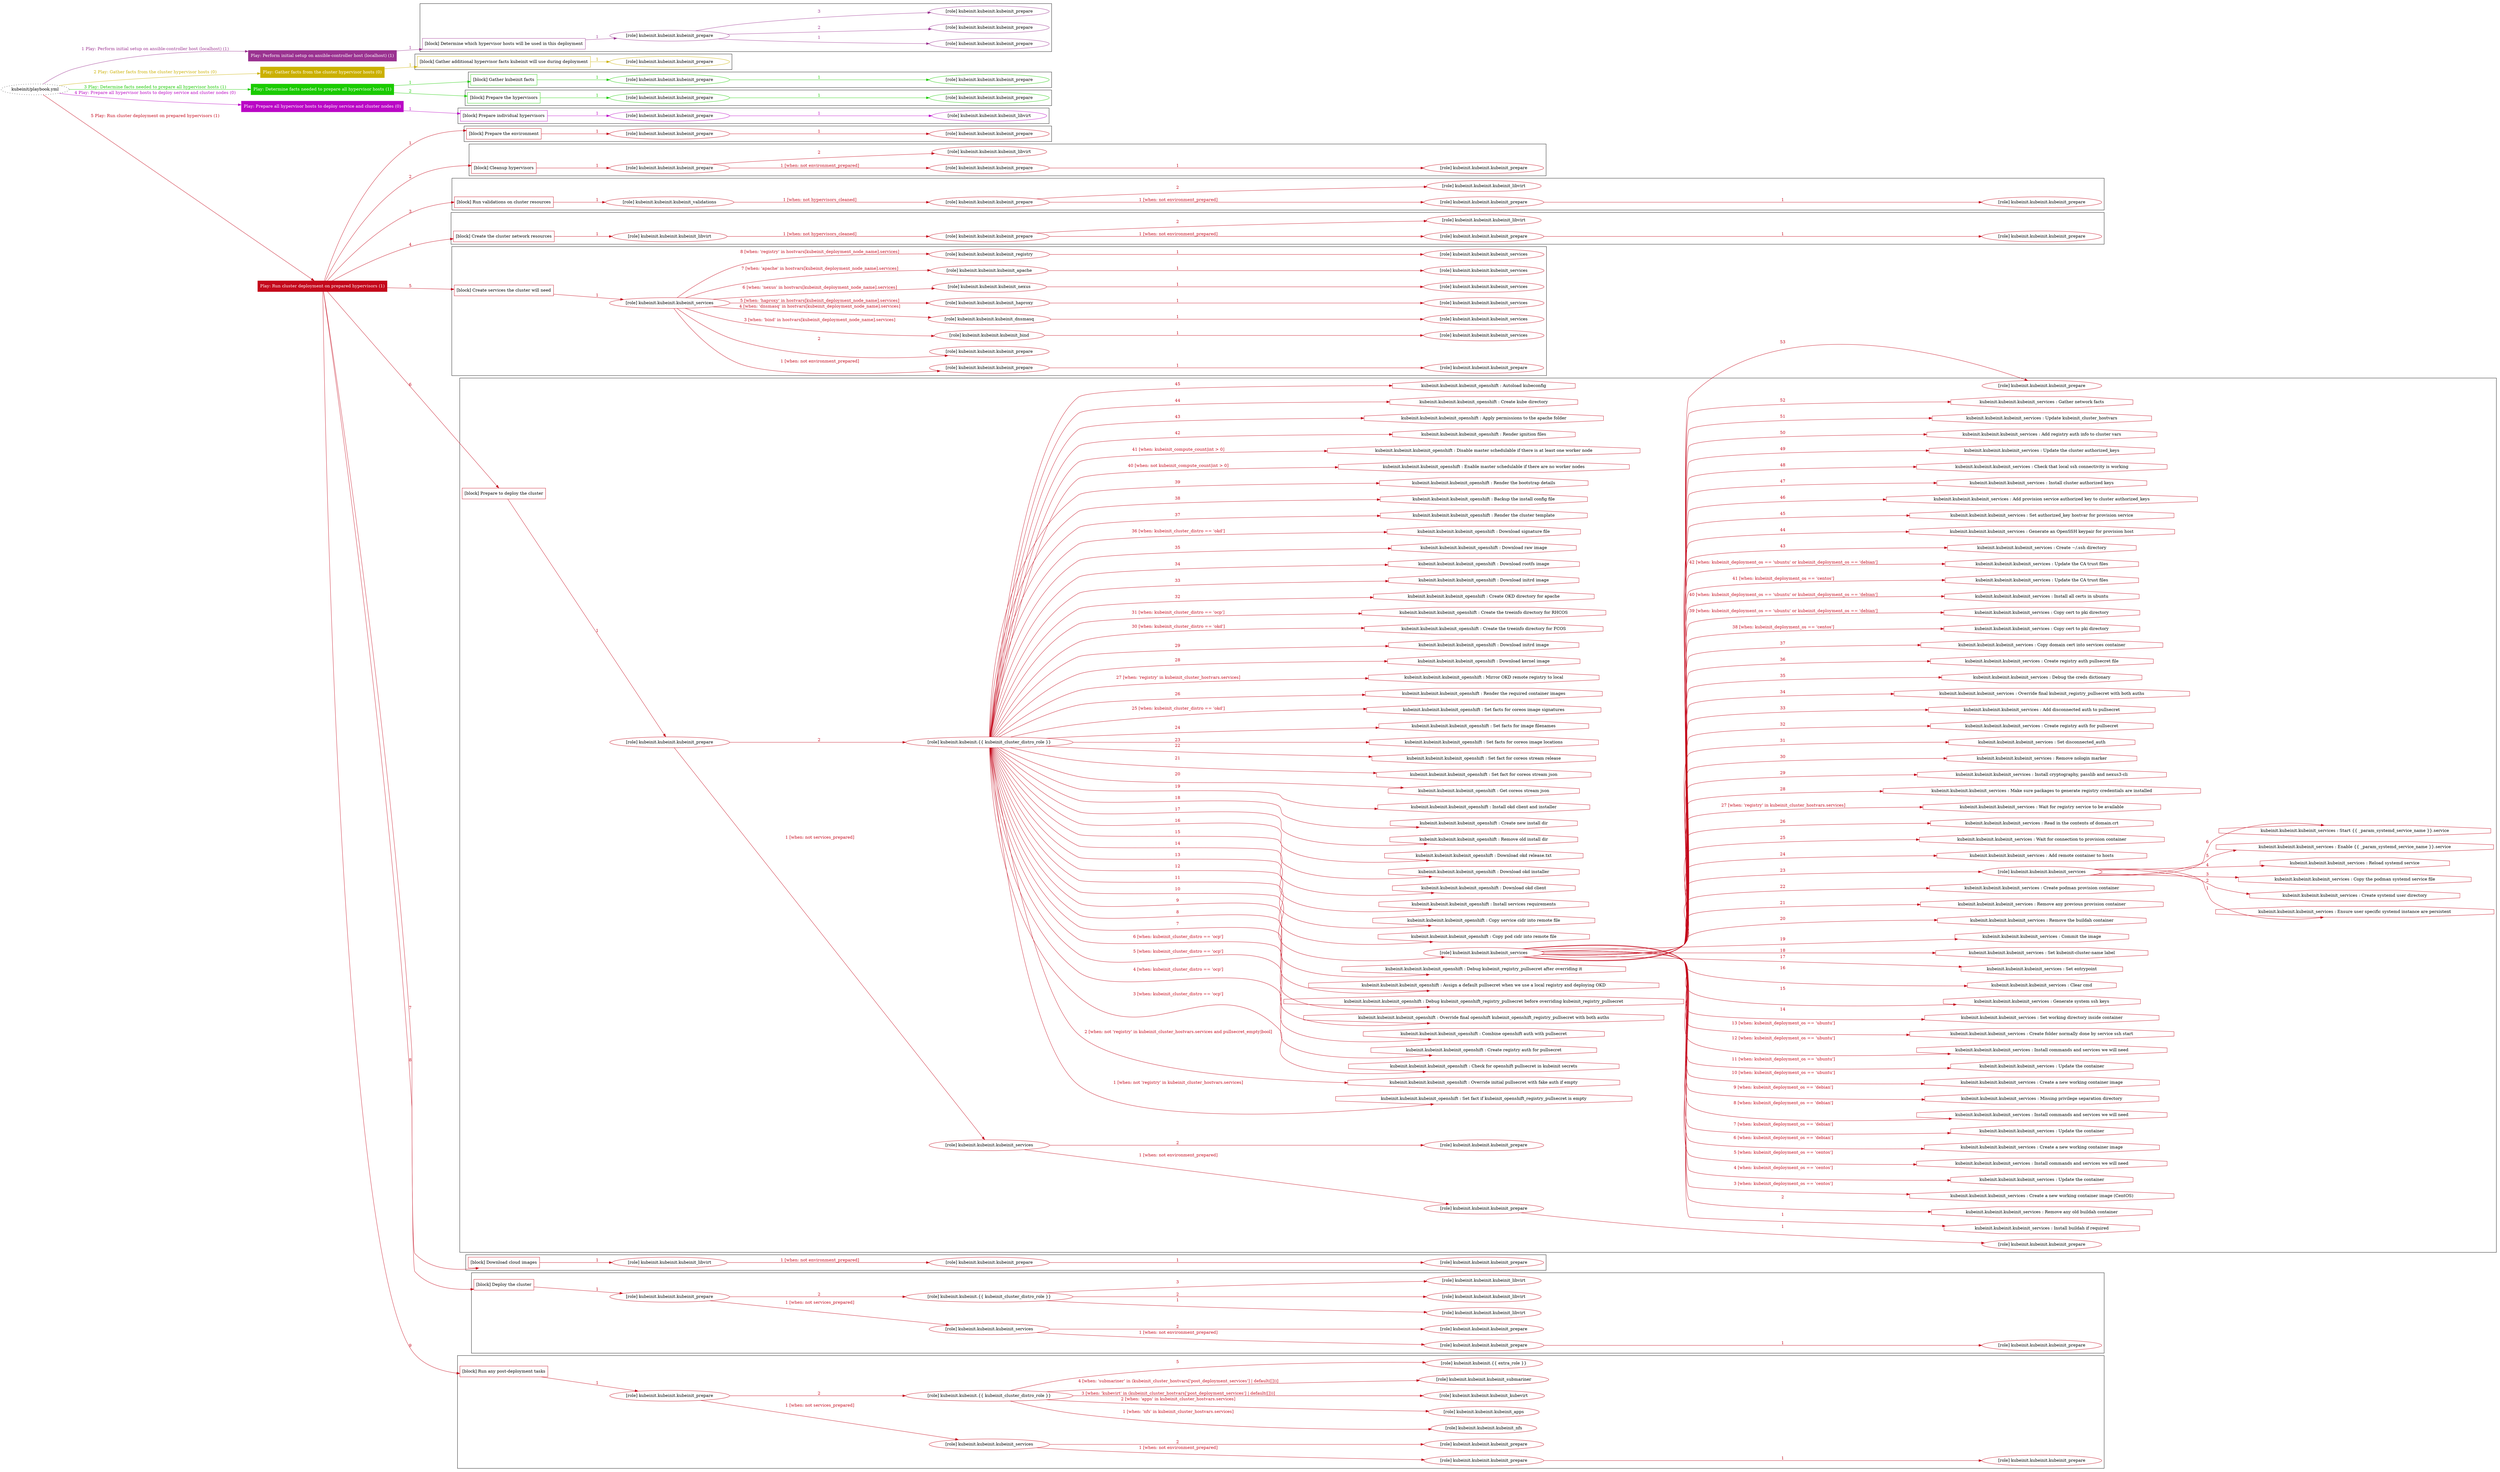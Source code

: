 digraph {
	graph [concentrate=true ordering=in rankdir=LR ratio=fill]
	edge [esep=5 sep=10]
	"kubeinit/playbook.yml" [URL="/home/runner/work/kubeinit/kubeinit/kubeinit/playbook.yml" id=playbook_03e61cef style=dotted]
	"kubeinit/playbook.yml" -> play_d5cdfb88 [label="1 Play: Perform initial setup on ansible-controller host (localhost) (1)" color="#9a3290" fontcolor="#9a3290" id=edge_playbook_03e61cef_play_d5cdfb88 labeltooltip="1 Play: Perform initial setup on ansible-controller host (localhost) (1)" tooltip="1 Play: Perform initial setup on ansible-controller host (localhost) (1)"]
	subgraph "Play: Perform initial setup on ansible-controller host (localhost) (1)" {
		play_d5cdfb88 [label="Play: Perform initial setup on ansible-controller host (localhost) (1)" URL="/home/runner/work/kubeinit/kubeinit/kubeinit/playbook.yml" color="#9a3290" fontcolor="#ffffff" id=play_d5cdfb88 shape=box style=filled tooltip=localhost]
		play_d5cdfb88 -> block_7aa351e7 [label=1 color="#9a3290" fontcolor="#9a3290" id=edge_1_play_d5cdfb88_block_7aa351e7 labeltooltip=1 tooltip=1]
		subgraph cluster_block_7aa351e7 {
			block_7aa351e7 [label="[block] Determine which hypervisor hosts will be used in this deployment" URL="/home/runner/work/kubeinit/kubeinit/kubeinit/playbook.yml" color="#9a3290" id=block_7aa351e7 labeltooltip="Determine which hypervisor hosts will be used in this deployment" shape=box tooltip="Determine which hypervisor hosts will be used in this deployment"]
			block_7aa351e7 -> role_c7e131f9 [label="1 " color="#9a3290" fontcolor="#9a3290" id=edge_1_block_7aa351e7_role_c7e131f9 labeltooltip="1 " tooltip="1 "]
			subgraph "kubeinit.kubeinit.kubeinit_prepare" {
				role_c7e131f9 [label="[role] kubeinit.kubeinit.kubeinit_prepare" URL="/home/runner/work/kubeinit/kubeinit/kubeinit/playbook.yml" color="#9a3290" id=role_c7e131f9 tooltip="kubeinit.kubeinit.kubeinit_prepare"]
				role_c7e131f9 -> role_470eb018 [label="1 " color="#9a3290" fontcolor="#9a3290" id=edge_1_role_c7e131f9_role_470eb018 labeltooltip="1 " tooltip="1 "]
				subgraph "kubeinit.kubeinit.kubeinit_prepare" {
					role_470eb018 [label="[role] kubeinit.kubeinit.kubeinit_prepare" URL="/home/runner/.ansible/collections/ansible_collections/kubeinit/kubeinit/roles/kubeinit_prepare/tasks/build_hypervisors_group.yml" color="#9a3290" id=role_470eb018 tooltip="kubeinit.kubeinit.kubeinit_prepare"]
				}
				role_c7e131f9 -> role_3ce07e33 [label="2 " color="#9a3290" fontcolor="#9a3290" id=edge_2_role_c7e131f9_role_3ce07e33 labeltooltip="2 " tooltip="2 "]
				subgraph "kubeinit.kubeinit.kubeinit_prepare" {
					role_3ce07e33 [label="[role] kubeinit.kubeinit.kubeinit_prepare" URL="/home/runner/.ansible/collections/ansible_collections/kubeinit/kubeinit/roles/kubeinit_prepare/tasks/build_hypervisors_group.yml" color="#9a3290" id=role_3ce07e33 tooltip="kubeinit.kubeinit.kubeinit_prepare"]
				}
				role_c7e131f9 -> role_9ea0bb5e [label="3 " color="#9a3290" fontcolor="#9a3290" id=edge_3_role_c7e131f9_role_9ea0bb5e labeltooltip="3 " tooltip="3 "]
				subgraph "kubeinit.kubeinit.kubeinit_prepare" {
					role_9ea0bb5e [label="[role] kubeinit.kubeinit.kubeinit_prepare" URL="/home/runner/.ansible/collections/ansible_collections/kubeinit/kubeinit/roles/kubeinit_prepare/tasks/build_hypervisors_group.yml" color="#9a3290" id=role_9ea0bb5e tooltip="kubeinit.kubeinit.kubeinit_prepare"]
				}
			}
		}
	}
	"kubeinit/playbook.yml" -> play_4de6e3bc [label="2 Play: Gather facts from the cluster hypervisor hosts (0)" color="#cbb001" fontcolor="#cbb001" id=edge_playbook_03e61cef_play_4de6e3bc labeltooltip="2 Play: Gather facts from the cluster hypervisor hosts (0)" tooltip="2 Play: Gather facts from the cluster hypervisor hosts (0)"]
	subgraph "Play: Gather facts from the cluster hypervisor hosts (0)" {
		play_4de6e3bc [label="Play: Gather facts from the cluster hypervisor hosts (0)" URL="/home/runner/work/kubeinit/kubeinit/kubeinit/playbook.yml" color="#cbb001" fontcolor="#ffffff" id=play_4de6e3bc shape=box style=filled tooltip="Play: Gather facts from the cluster hypervisor hosts (0)"]
		play_4de6e3bc -> block_7c593efb [label=1 color="#cbb001" fontcolor="#cbb001" id=edge_1_play_4de6e3bc_block_7c593efb labeltooltip=1 tooltip=1]
		subgraph cluster_block_7c593efb {
			block_7c593efb [label="[block] Gather additional hypervisor facts kubeinit will use during deployment" URL="/home/runner/work/kubeinit/kubeinit/kubeinit/playbook.yml" color="#cbb001" id=block_7c593efb labeltooltip="Gather additional hypervisor facts kubeinit will use during deployment" shape=box tooltip="Gather additional hypervisor facts kubeinit will use during deployment"]
			block_7c593efb -> role_5697c8ee [label="1 " color="#cbb001" fontcolor="#cbb001" id=edge_1_block_7c593efb_role_5697c8ee labeltooltip="1 " tooltip="1 "]
			subgraph "kubeinit.kubeinit.kubeinit_prepare" {
				role_5697c8ee [label="[role] kubeinit.kubeinit.kubeinit_prepare" URL="/home/runner/work/kubeinit/kubeinit/kubeinit/playbook.yml" color="#cbb001" id=role_5697c8ee tooltip="kubeinit.kubeinit.kubeinit_prepare"]
			}
		}
	}
	"kubeinit/playbook.yml" -> play_6bc99b68 [label="3 Play: Determine facts needed to prepare all hypervisor hosts (1)" color="#1acb01" fontcolor="#1acb01" id=edge_playbook_03e61cef_play_6bc99b68 labeltooltip="3 Play: Determine facts needed to prepare all hypervisor hosts (1)" tooltip="3 Play: Determine facts needed to prepare all hypervisor hosts (1)"]
	subgraph "Play: Determine facts needed to prepare all hypervisor hosts (1)" {
		play_6bc99b68 [label="Play: Determine facts needed to prepare all hypervisor hosts (1)" URL="/home/runner/work/kubeinit/kubeinit/kubeinit/playbook.yml" color="#1acb01" fontcolor="#ffffff" id=play_6bc99b68 shape=box style=filled tooltip=localhost]
		play_6bc99b68 -> block_f3e9cb19 [label=1 color="#1acb01" fontcolor="#1acb01" id=edge_1_play_6bc99b68_block_f3e9cb19 labeltooltip=1 tooltip=1]
		subgraph cluster_block_f3e9cb19 {
			block_f3e9cb19 [label="[block] Gather kubeinit facts" URL="/home/runner/work/kubeinit/kubeinit/kubeinit/playbook.yml" color="#1acb01" id=block_f3e9cb19 labeltooltip="Gather kubeinit facts" shape=box tooltip="Gather kubeinit facts"]
			block_f3e9cb19 -> role_2fe7c6ab [label="1 " color="#1acb01" fontcolor="#1acb01" id=edge_1_block_f3e9cb19_role_2fe7c6ab labeltooltip="1 " tooltip="1 "]
			subgraph "kubeinit.kubeinit.kubeinit_prepare" {
				role_2fe7c6ab [label="[role] kubeinit.kubeinit.kubeinit_prepare" URL="/home/runner/work/kubeinit/kubeinit/kubeinit/playbook.yml" color="#1acb01" id=role_2fe7c6ab tooltip="kubeinit.kubeinit.kubeinit_prepare"]
				role_2fe7c6ab -> role_6affa2ae [label="1 " color="#1acb01" fontcolor="#1acb01" id=edge_1_role_2fe7c6ab_role_6affa2ae labeltooltip="1 " tooltip="1 "]
				subgraph "kubeinit.kubeinit.kubeinit_prepare" {
					role_6affa2ae [label="[role] kubeinit.kubeinit.kubeinit_prepare" URL="/home/runner/.ansible/collections/ansible_collections/kubeinit/kubeinit/roles/kubeinit_prepare/tasks/gather_kubeinit_facts.yml" color="#1acb01" id=role_6affa2ae tooltip="kubeinit.kubeinit.kubeinit_prepare"]
				}
			}
		}
		play_6bc99b68 -> block_f278c731 [label=2 color="#1acb01" fontcolor="#1acb01" id=edge_2_play_6bc99b68_block_f278c731 labeltooltip=2 tooltip=2]
		subgraph cluster_block_f278c731 {
			block_f278c731 [label="[block] Prepare the hypervisors" URL="/home/runner/work/kubeinit/kubeinit/kubeinit/playbook.yml" color="#1acb01" id=block_f278c731 labeltooltip="Prepare the hypervisors" shape=box tooltip="Prepare the hypervisors"]
			block_f278c731 -> role_26a3d98e [label="1 " color="#1acb01" fontcolor="#1acb01" id=edge_1_block_f278c731_role_26a3d98e labeltooltip="1 " tooltip="1 "]
			subgraph "kubeinit.kubeinit.kubeinit_prepare" {
				role_26a3d98e [label="[role] kubeinit.kubeinit.kubeinit_prepare" URL="/home/runner/work/kubeinit/kubeinit/kubeinit/playbook.yml" color="#1acb01" id=role_26a3d98e tooltip="kubeinit.kubeinit.kubeinit_prepare"]
				role_26a3d98e -> role_41e933a9 [label="1 " color="#1acb01" fontcolor="#1acb01" id=edge_1_role_26a3d98e_role_41e933a9 labeltooltip="1 " tooltip="1 "]
				subgraph "kubeinit.kubeinit.kubeinit_prepare" {
					role_41e933a9 [label="[role] kubeinit.kubeinit.kubeinit_prepare" URL="/home/runner/.ansible/collections/ansible_collections/kubeinit/kubeinit/roles/kubeinit_prepare/tasks/gather_kubeinit_facts.yml" color="#1acb01" id=role_41e933a9 tooltip="kubeinit.kubeinit.kubeinit_prepare"]
				}
			}
		}
	}
	"kubeinit/playbook.yml" -> play_53897f56 [label="4 Play: Prepare all hypervisor hosts to deploy service and cluster nodes (0)" color="#ba07c5" fontcolor="#ba07c5" id=edge_playbook_03e61cef_play_53897f56 labeltooltip="4 Play: Prepare all hypervisor hosts to deploy service and cluster nodes (0)" tooltip="4 Play: Prepare all hypervisor hosts to deploy service and cluster nodes (0)"]
	subgraph "Play: Prepare all hypervisor hosts to deploy service and cluster nodes (0)" {
		play_53897f56 [label="Play: Prepare all hypervisor hosts to deploy service and cluster nodes (0)" URL="/home/runner/work/kubeinit/kubeinit/kubeinit/playbook.yml" color="#ba07c5" fontcolor="#ffffff" id=play_53897f56 shape=box style=filled tooltip="Play: Prepare all hypervisor hosts to deploy service and cluster nodes (0)"]
		play_53897f56 -> block_843e681d [label=1 color="#ba07c5" fontcolor="#ba07c5" id=edge_1_play_53897f56_block_843e681d labeltooltip=1 tooltip=1]
		subgraph cluster_block_843e681d {
			block_843e681d [label="[block] Prepare individual hypervisors" URL="/home/runner/work/kubeinit/kubeinit/kubeinit/playbook.yml" color="#ba07c5" id=block_843e681d labeltooltip="Prepare individual hypervisors" shape=box tooltip="Prepare individual hypervisors"]
			block_843e681d -> role_2c200a93 [label="1 " color="#ba07c5" fontcolor="#ba07c5" id=edge_1_block_843e681d_role_2c200a93 labeltooltip="1 " tooltip="1 "]
			subgraph "kubeinit.kubeinit.kubeinit_prepare" {
				role_2c200a93 [label="[role] kubeinit.kubeinit.kubeinit_prepare" URL="/home/runner/work/kubeinit/kubeinit/kubeinit/playbook.yml" color="#ba07c5" id=role_2c200a93 tooltip="kubeinit.kubeinit.kubeinit_prepare"]
				role_2c200a93 -> role_b5cddb64 [label="1 " color="#ba07c5" fontcolor="#ba07c5" id=edge_1_role_2c200a93_role_b5cddb64 labeltooltip="1 " tooltip="1 "]
				subgraph "kubeinit.kubeinit.kubeinit_libvirt" {
					role_b5cddb64 [label="[role] kubeinit.kubeinit.kubeinit_libvirt" URL="/home/runner/.ansible/collections/ansible_collections/kubeinit/kubeinit/roles/kubeinit_prepare/tasks/prepare_hypervisor.yml" color="#ba07c5" id=role_b5cddb64 tooltip="kubeinit.kubeinit.kubeinit_libvirt"]
				}
			}
		}
	}
	"kubeinit/playbook.yml" -> play_1ce66048 [label="5 Play: Run cluster deployment on prepared hypervisors (1)" color="#c4081b" fontcolor="#c4081b" id=edge_playbook_03e61cef_play_1ce66048 labeltooltip="5 Play: Run cluster deployment on prepared hypervisors (1)" tooltip="5 Play: Run cluster deployment on prepared hypervisors (1)"]
	subgraph "Play: Run cluster deployment on prepared hypervisors (1)" {
		play_1ce66048 [label="Play: Run cluster deployment on prepared hypervisors (1)" URL="/home/runner/work/kubeinit/kubeinit/kubeinit/playbook.yml" color="#c4081b" fontcolor="#ffffff" id=play_1ce66048 shape=box style=filled tooltip=localhost]
		play_1ce66048 -> block_9dad0428 [label=1 color="#c4081b" fontcolor="#c4081b" id=edge_1_play_1ce66048_block_9dad0428 labeltooltip=1 tooltip=1]
		subgraph cluster_block_9dad0428 {
			block_9dad0428 [label="[block] Prepare the environment" URL="/home/runner/work/kubeinit/kubeinit/kubeinit/playbook.yml" color="#c4081b" id=block_9dad0428 labeltooltip="Prepare the environment" shape=box tooltip="Prepare the environment"]
			block_9dad0428 -> role_f056d358 [label="1 " color="#c4081b" fontcolor="#c4081b" id=edge_1_block_9dad0428_role_f056d358 labeltooltip="1 " tooltip="1 "]
			subgraph "kubeinit.kubeinit.kubeinit_prepare" {
				role_f056d358 [label="[role] kubeinit.kubeinit.kubeinit_prepare" URL="/home/runner/work/kubeinit/kubeinit/kubeinit/playbook.yml" color="#c4081b" id=role_f056d358 tooltip="kubeinit.kubeinit.kubeinit_prepare"]
				role_f056d358 -> role_83115d1c [label="1 " color="#c4081b" fontcolor="#c4081b" id=edge_1_role_f056d358_role_83115d1c labeltooltip="1 " tooltip="1 "]
				subgraph "kubeinit.kubeinit.kubeinit_prepare" {
					role_83115d1c [label="[role] kubeinit.kubeinit.kubeinit_prepare" URL="/home/runner/.ansible/collections/ansible_collections/kubeinit/kubeinit/roles/kubeinit_prepare/tasks/gather_kubeinit_facts.yml" color="#c4081b" id=role_83115d1c tooltip="kubeinit.kubeinit.kubeinit_prepare"]
				}
			}
		}
		play_1ce66048 -> block_a19ec945 [label=2 color="#c4081b" fontcolor="#c4081b" id=edge_2_play_1ce66048_block_a19ec945 labeltooltip=2 tooltip=2]
		subgraph cluster_block_a19ec945 {
			block_a19ec945 [label="[block] Cleanup hypervisors" URL="/home/runner/work/kubeinit/kubeinit/kubeinit/playbook.yml" color="#c4081b" id=block_a19ec945 labeltooltip="Cleanup hypervisors" shape=box tooltip="Cleanup hypervisors"]
			block_a19ec945 -> role_ee397350 [label="1 " color="#c4081b" fontcolor="#c4081b" id=edge_1_block_a19ec945_role_ee397350 labeltooltip="1 " tooltip="1 "]
			subgraph "kubeinit.kubeinit.kubeinit_prepare" {
				role_ee397350 [label="[role] kubeinit.kubeinit.kubeinit_prepare" URL="/home/runner/work/kubeinit/kubeinit/kubeinit/playbook.yml" color="#c4081b" id=role_ee397350 tooltip="kubeinit.kubeinit.kubeinit_prepare"]
				role_ee397350 -> role_0ab3dd51 [label="1 [when: not environment_prepared]" color="#c4081b" fontcolor="#c4081b" id=edge_1_role_ee397350_role_0ab3dd51 labeltooltip="1 [when: not environment_prepared]" tooltip="1 [when: not environment_prepared]"]
				subgraph "kubeinit.kubeinit.kubeinit_prepare" {
					role_0ab3dd51 [label="[role] kubeinit.kubeinit.kubeinit_prepare" URL="/home/runner/.ansible/collections/ansible_collections/kubeinit/kubeinit/roles/kubeinit_prepare/tasks/cleanup_hypervisors.yml" color="#c4081b" id=role_0ab3dd51 tooltip="kubeinit.kubeinit.kubeinit_prepare"]
					role_0ab3dd51 -> role_d68d46be [label="1 " color="#c4081b" fontcolor="#c4081b" id=edge_1_role_0ab3dd51_role_d68d46be labeltooltip="1 " tooltip="1 "]
					subgraph "kubeinit.kubeinit.kubeinit_prepare" {
						role_d68d46be [label="[role] kubeinit.kubeinit.kubeinit_prepare" URL="/home/runner/.ansible/collections/ansible_collections/kubeinit/kubeinit/roles/kubeinit_prepare/tasks/gather_kubeinit_facts.yml" color="#c4081b" id=role_d68d46be tooltip="kubeinit.kubeinit.kubeinit_prepare"]
					}
				}
				role_ee397350 -> role_1ab2e3e3 [label="2 " color="#c4081b" fontcolor="#c4081b" id=edge_2_role_ee397350_role_1ab2e3e3 labeltooltip="2 " tooltip="2 "]
				subgraph "kubeinit.kubeinit.kubeinit_libvirt" {
					role_1ab2e3e3 [label="[role] kubeinit.kubeinit.kubeinit_libvirt" URL="/home/runner/.ansible/collections/ansible_collections/kubeinit/kubeinit/roles/kubeinit_prepare/tasks/cleanup_hypervisors.yml" color="#c4081b" id=role_1ab2e3e3 tooltip="kubeinit.kubeinit.kubeinit_libvirt"]
				}
			}
		}
		play_1ce66048 -> block_44a89418 [label=3 color="#c4081b" fontcolor="#c4081b" id=edge_3_play_1ce66048_block_44a89418 labeltooltip=3 tooltip=3]
		subgraph cluster_block_44a89418 {
			block_44a89418 [label="[block] Run validations on cluster resources" URL="/home/runner/work/kubeinit/kubeinit/kubeinit/playbook.yml" color="#c4081b" id=block_44a89418 labeltooltip="Run validations on cluster resources" shape=box tooltip="Run validations on cluster resources"]
			block_44a89418 -> role_963d4bc6 [label="1 " color="#c4081b" fontcolor="#c4081b" id=edge_1_block_44a89418_role_963d4bc6 labeltooltip="1 " tooltip="1 "]
			subgraph "kubeinit.kubeinit.kubeinit_validations" {
				role_963d4bc6 [label="[role] kubeinit.kubeinit.kubeinit_validations" URL="/home/runner/work/kubeinit/kubeinit/kubeinit/playbook.yml" color="#c4081b" id=role_963d4bc6 tooltip="kubeinit.kubeinit.kubeinit_validations"]
				role_963d4bc6 -> role_37c3f69a [label="1 [when: not hypervisors_cleaned]" color="#c4081b" fontcolor="#c4081b" id=edge_1_role_963d4bc6_role_37c3f69a labeltooltip="1 [when: not hypervisors_cleaned]" tooltip="1 [when: not hypervisors_cleaned]"]
				subgraph "kubeinit.kubeinit.kubeinit_prepare" {
					role_37c3f69a [label="[role] kubeinit.kubeinit.kubeinit_prepare" URL="/home/runner/.ansible/collections/ansible_collections/kubeinit/kubeinit/roles/kubeinit_validations/tasks/main.yml" color="#c4081b" id=role_37c3f69a tooltip="kubeinit.kubeinit.kubeinit_prepare"]
					role_37c3f69a -> role_4e177573 [label="1 [when: not environment_prepared]" color="#c4081b" fontcolor="#c4081b" id=edge_1_role_37c3f69a_role_4e177573 labeltooltip="1 [when: not environment_prepared]" tooltip="1 [when: not environment_prepared]"]
					subgraph "kubeinit.kubeinit.kubeinit_prepare" {
						role_4e177573 [label="[role] kubeinit.kubeinit.kubeinit_prepare" URL="/home/runner/.ansible/collections/ansible_collections/kubeinit/kubeinit/roles/kubeinit_prepare/tasks/cleanup_hypervisors.yml" color="#c4081b" id=role_4e177573 tooltip="kubeinit.kubeinit.kubeinit_prepare"]
						role_4e177573 -> role_07420c6d [label="1 " color="#c4081b" fontcolor="#c4081b" id=edge_1_role_4e177573_role_07420c6d labeltooltip="1 " tooltip="1 "]
						subgraph "kubeinit.kubeinit.kubeinit_prepare" {
							role_07420c6d [label="[role] kubeinit.kubeinit.kubeinit_prepare" URL="/home/runner/.ansible/collections/ansible_collections/kubeinit/kubeinit/roles/kubeinit_prepare/tasks/gather_kubeinit_facts.yml" color="#c4081b" id=role_07420c6d tooltip="kubeinit.kubeinit.kubeinit_prepare"]
						}
					}
					role_37c3f69a -> role_fc2e959e [label="2 " color="#c4081b" fontcolor="#c4081b" id=edge_2_role_37c3f69a_role_fc2e959e labeltooltip="2 " tooltip="2 "]
					subgraph "kubeinit.kubeinit.kubeinit_libvirt" {
						role_fc2e959e [label="[role] kubeinit.kubeinit.kubeinit_libvirt" URL="/home/runner/.ansible/collections/ansible_collections/kubeinit/kubeinit/roles/kubeinit_prepare/tasks/cleanup_hypervisors.yml" color="#c4081b" id=role_fc2e959e tooltip="kubeinit.kubeinit.kubeinit_libvirt"]
					}
				}
			}
		}
		play_1ce66048 -> block_2c7d0fd6 [label=4 color="#c4081b" fontcolor="#c4081b" id=edge_4_play_1ce66048_block_2c7d0fd6 labeltooltip=4 tooltip=4]
		subgraph cluster_block_2c7d0fd6 {
			block_2c7d0fd6 [label="[block] Create the cluster network resources" URL="/home/runner/work/kubeinit/kubeinit/kubeinit/playbook.yml" color="#c4081b" id=block_2c7d0fd6 labeltooltip="Create the cluster network resources" shape=box tooltip="Create the cluster network resources"]
			block_2c7d0fd6 -> role_17b95735 [label="1 " color="#c4081b" fontcolor="#c4081b" id=edge_1_block_2c7d0fd6_role_17b95735 labeltooltip="1 " tooltip="1 "]
			subgraph "kubeinit.kubeinit.kubeinit_libvirt" {
				role_17b95735 [label="[role] kubeinit.kubeinit.kubeinit_libvirt" URL="/home/runner/work/kubeinit/kubeinit/kubeinit/playbook.yml" color="#c4081b" id=role_17b95735 tooltip="kubeinit.kubeinit.kubeinit_libvirt"]
				role_17b95735 -> role_5eb44bca [label="1 [when: not hypervisors_cleaned]" color="#c4081b" fontcolor="#c4081b" id=edge_1_role_17b95735_role_5eb44bca labeltooltip="1 [when: not hypervisors_cleaned]" tooltip="1 [when: not hypervisors_cleaned]"]
				subgraph "kubeinit.kubeinit.kubeinit_prepare" {
					role_5eb44bca [label="[role] kubeinit.kubeinit.kubeinit_prepare" URL="/home/runner/.ansible/collections/ansible_collections/kubeinit/kubeinit/roles/kubeinit_libvirt/tasks/create_network.yml" color="#c4081b" id=role_5eb44bca tooltip="kubeinit.kubeinit.kubeinit_prepare"]
					role_5eb44bca -> role_b7750f13 [label="1 [when: not environment_prepared]" color="#c4081b" fontcolor="#c4081b" id=edge_1_role_5eb44bca_role_b7750f13 labeltooltip="1 [when: not environment_prepared]" tooltip="1 [when: not environment_prepared]"]
					subgraph "kubeinit.kubeinit.kubeinit_prepare" {
						role_b7750f13 [label="[role] kubeinit.kubeinit.kubeinit_prepare" URL="/home/runner/.ansible/collections/ansible_collections/kubeinit/kubeinit/roles/kubeinit_prepare/tasks/cleanup_hypervisors.yml" color="#c4081b" id=role_b7750f13 tooltip="kubeinit.kubeinit.kubeinit_prepare"]
						role_b7750f13 -> role_69bfd285 [label="1 " color="#c4081b" fontcolor="#c4081b" id=edge_1_role_b7750f13_role_69bfd285 labeltooltip="1 " tooltip="1 "]
						subgraph "kubeinit.kubeinit.kubeinit_prepare" {
							role_69bfd285 [label="[role] kubeinit.kubeinit.kubeinit_prepare" URL="/home/runner/.ansible/collections/ansible_collections/kubeinit/kubeinit/roles/kubeinit_prepare/tasks/gather_kubeinit_facts.yml" color="#c4081b" id=role_69bfd285 tooltip="kubeinit.kubeinit.kubeinit_prepare"]
						}
					}
					role_5eb44bca -> role_1bf9a017 [label="2 " color="#c4081b" fontcolor="#c4081b" id=edge_2_role_5eb44bca_role_1bf9a017 labeltooltip="2 " tooltip="2 "]
					subgraph "kubeinit.kubeinit.kubeinit_libvirt" {
						role_1bf9a017 [label="[role] kubeinit.kubeinit.kubeinit_libvirt" URL="/home/runner/.ansible/collections/ansible_collections/kubeinit/kubeinit/roles/kubeinit_prepare/tasks/cleanup_hypervisors.yml" color="#c4081b" id=role_1bf9a017 tooltip="kubeinit.kubeinit.kubeinit_libvirt"]
					}
				}
			}
		}
		play_1ce66048 -> block_35a57131 [label=5 color="#c4081b" fontcolor="#c4081b" id=edge_5_play_1ce66048_block_35a57131 labeltooltip=5 tooltip=5]
		subgraph cluster_block_35a57131 {
			block_35a57131 [label="[block] Create services the cluster will need" URL="/home/runner/work/kubeinit/kubeinit/kubeinit/playbook.yml" color="#c4081b" id=block_35a57131 labeltooltip="Create services the cluster will need" shape=box tooltip="Create services the cluster will need"]
			block_35a57131 -> role_e125471a [label="1 " color="#c4081b" fontcolor="#c4081b" id=edge_1_block_35a57131_role_e125471a labeltooltip="1 " tooltip="1 "]
			subgraph "kubeinit.kubeinit.kubeinit_services" {
				role_e125471a [label="[role] kubeinit.kubeinit.kubeinit_services" URL="/home/runner/work/kubeinit/kubeinit/kubeinit/playbook.yml" color="#c4081b" id=role_e125471a tooltip="kubeinit.kubeinit.kubeinit_services"]
				role_e125471a -> role_1e9603b6 [label="1 [when: not environment_prepared]" color="#c4081b" fontcolor="#c4081b" id=edge_1_role_e125471a_role_1e9603b6 labeltooltip="1 [when: not environment_prepared]" tooltip="1 [when: not environment_prepared]"]
				subgraph "kubeinit.kubeinit.kubeinit_prepare" {
					role_1e9603b6 [label="[role] kubeinit.kubeinit.kubeinit_prepare" URL="/home/runner/.ansible/collections/ansible_collections/kubeinit/kubeinit/roles/kubeinit_services/tasks/main.yml" color="#c4081b" id=role_1e9603b6 tooltip="kubeinit.kubeinit.kubeinit_prepare"]
					role_1e9603b6 -> role_9b17a8f1 [label="1 " color="#c4081b" fontcolor="#c4081b" id=edge_1_role_1e9603b6_role_9b17a8f1 labeltooltip="1 " tooltip="1 "]
					subgraph "kubeinit.kubeinit.kubeinit_prepare" {
						role_9b17a8f1 [label="[role] kubeinit.kubeinit.kubeinit_prepare" URL="/home/runner/.ansible/collections/ansible_collections/kubeinit/kubeinit/roles/kubeinit_prepare/tasks/gather_kubeinit_facts.yml" color="#c4081b" id=role_9b17a8f1 tooltip="kubeinit.kubeinit.kubeinit_prepare"]
					}
				}
				role_e125471a -> role_39f03c2c [label="2 " color="#c4081b" fontcolor="#c4081b" id=edge_2_role_e125471a_role_39f03c2c labeltooltip="2 " tooltip="2 "]
				subgraph "kubeinit.kubeinit.kubeinit_prepare" {
					role_39f03c2c [label="[role] kubeinit.kubeinit.kubeinit_prepare" URL="/home/runner/.ansible/collections/ansible_collections/kubeinit/kubeinit/roles/kubeinit_services/tasks/00_create_service_pod.yml" color="#c4081b" id=role_39f03c2c tooltip="kubeinit.kubeinit.kubeinit_prepare"]
				}
				role_e125471a -> role_5fa4d553 [label="3 [when: 'bind' in hostvars[kubeinit_deployment_node_name].services]" color="#c4081b" fontcolor="#c4081b" id=edge_3_role_e125471a_role_5fa4d553 labeltooltip="3 [when: 'bind' in hostvars[kubeinit_deployment_node_name].services]" tooltip="3 [when: 'bind' in hostvars[kubeinit_deployment_node_name].services]"]
				subgraph "kubeinit.kubeinit.kubeinit_bind" {
					role_5fa4d553 [label="[role] kubeinit.kubeinit.kubeinit_bind" URL="/home/runner/.ansible/collections/ansible_collections/kubeinit/kubeinit/roles/kubeinit_services/tasks/start_services_containers.yml" color="#c4081b" id=role_5fa4d553 tooltip="kubeinit.kubeinit.kubeinit_bind"]
					role_5fa4d553 -> role_4c070671 [label="1 " color="#c4081b" fontcolor="#c4081b" id=edge_1_role_5fa4d553_role_4c070671 labeltooltip="1 " tooltip="1 "]
					subgraph "kubeinit.kubeinit.kubeinit_services" {
						role_4c070671 [label="[role] kubeinit.kubeinit.kubeinit_services" URL="/home/runner/.ansible/collections/ansible_collections/kubeinit/kubeinit/roles/kubeinit_bind/tasks/main.yml" color="#c4081b" id=role_4c070671 tooltip="kubeinit.kubeinit.kubeinit_services"]
					}
				}
				role_e125471a -> role_3da8a413 [label="4 [when: 'dnsmasq' in hostvars[kubeinit_deployment_node_name].services]" color="#c4081b" fontcolor="#c4081b" id=edge_4_role_e125471a_role_3da8a413 labeltooltip="4 [when: 'dnsmasq' in hostvars[kubeinit_deployment_node_name].services]" tooltip="4 [when: 'dnsmasq' in hostvars[kubeinit_deployment_node_name].services]"]
				subgraph "kubeinit.kubeinit.kubeinit_dnsmasq" {
					role_3da8a413 [label="[role] kubeinit.kubeinit.kubeinit_dnsmasq" URL="/home/runner/.ansible/collections/ansible_collections/kubeinit/kubeinit/roles/kubeinit_services/tasks/start_services_containers.yml" color="#c4081b" id=role_3da8a413 tooltip="kubeinit.kubeinit.kubeinit_dnsmasq"]
					role_3da8a413 -> role_695fcf25 [label="1 " color="#c4081b" fontcolor="#c4081b" id=edge_1_role_3da8a413_role_695fcf25 labeltooltip="1 " tooltip="1 "]
					subgraph "kubeinit.kubeinit.kubeinit_services" {
						role_695fcf25 [label="[role] kubeinit.kubeinit.kubeinit_services" URL="/home/runner/.ansible/collections/ansible_collections/kubeinit/kubeinit/roles/kubeinit_dnsmasq/tasks/main.yml" color="#c4081b" id=role_695fcf25 tooltip="kubeinit.kubeinit.kubeinit_services"]
					}
				}
				role_e125471a -> role_39fb0a68 [label="5 [when: 'haproxy' in hostvars[kubeinit_deployment_node_name].services]" color="#c4081b" fontcolor="#c4081b" id=edge_5_role_e125471a_role_39fb0a68 labeltooltip="5 [when: 'haproxy' in hostvars[kubeinit_deployment_node_name].services]" tooltip="5 [when: 'haproxy' in hostvars[kubeinit_deployment_node_name].services]"]
				subgraph "kubeinit.kubeinit.kubeinit_haproxy" {
					role_39fb0a68 [label="[role] kubeinit.kubeinit.kubeinit_haproxy" URL="/home/runner/.ansible/collections/ansible_collections/kubeinit/kubeinit/roles/kubeinit_services/tasks/start_services_containers.yml" color="#c4081b" id=role_39fb0a68 tooltip="kubeinit.kubeinit.kubeinit_haproxy"]
					role_39fb0a68 -> role_88120ec3 [label="1 " color="#c4081b" fontcolor="#c4081b" id=edge_1_role_39fb0a68_role_88120ec3 labeltooltip="1 " tooltip="1 "]
					subgraph "kubeinit.kubeinit.kubeinit_services" {
						role_88120ec3 [label="[role] kubeinit.kubeinit.kubeinit_services" URL="/home/runner/.ansible/collections/ansible_collections/kubeinit/kubeinit/roles/kubeinit_haproxy/tasks/main.yml" color="#c4081b" id=role_88120ec3 tooltip="kubeinit.kubeinit.kubeinit_services"]
					}
				}
				role_e125471a -> role_c2ecb055 [label="6 [when: 'nexus' in hostvars[kubeinit_deployment_node_name].services]" color="#c4081b" fontcolor="#c4081b" id=edge_6_role_e125471a_role_c2ecb055 labeltooltip="6 [when: 'nexus' in hostvars[kubeinit_deployment_node_name].services]" tooltip="6 [when: 'nexus' in hostvars[kubeinit_deployment_node_name].services]"]
				subgraph "kubeinit.kubeinit.kubeinit_nexus" {
					role_c2ecb055 [label="[role] kubeinit.kubeinit.kubeinit_nexus" URL="/home/runner/.ansible/collections/ansible_collections/kubeinit/kubeinit/roles/kubeinit_services/tasks/start_services_containers.yml" color="#c4081b" id=role_c2ecb055 tooltip="kubeinit.kubeinit.kubeinit_nexus"]
					role_c2ecb055 -> role_7db9de5e [label="1 " color="#c4081b" fontcolor="#c4081b" id=edge_1_role_c2ecb055_role_7db9de5e labeltooltip="1 " tooltip="1 "]
					subgraph "kubeinit.kubeinit.kubeinit_services" {
						role_7db9de5e [label="[role] kubeinit.kubeinit.kubeinit_services" URL="/home/runner/.ansible/collections/ansible_collections/kubeinit/kubeinit/roles/kubeinit_nexus/tasks/main.yml" color="#c4081b" id=role_7db9de5e tooltip="kubeinit.kubeinit.kubeinit_services"]
					}
				}
				role_e125471a -> role_00f66a52 [label="7 [when: 'apache' in hostvars[kubeinit_deployment_node_name].services]" color="#c4081b" fontcolor="#c4081b" id=edge_7_role_e125471a_role_00f66a52 labeltooltip="7 [when: 'apache' in hostvars[kubeinit_deployment_node_name].services]" tooltip="7 [when: 'apache' in hostvars[kubeinit_deployment_node_name].services]"]
				subgraph "kubeinit.kubeinit.kubeinit_apache" {
					role_00f66a52 [label="[role] kubeinit.kubeinit.kubeinit_apache" URL="/home/runner/.ansible/collections/ansible_collections/kubeinit/kubeinit/roles/kubeinit_services/tasks/start_services_containers.yml" color="#c4081b" id=role_00f66a52 tooltip="kubeinit.kubeinit.kubeinit_apache"]
					role_00f66a52 -> role_25f41721 [label="1 " color="#c4081b" fontcolor="#c4081b" id=edge_1_role_00f66a52_role_25f41721 labeltooltip="1 " tooltip="1 "]
					subgraph "kubeinit.kubeinit.kubeinit_services" {
						role_25f41721 [label="[role] kubeinit.kubeinit.kubeinit_services" URL="/home/runner/.ansible/collections/ansible_collections/kubeinit/kubeinit/roles/kubeinit_apache/tasks/main.yml" color="#c4081b" id=role_25f41721 tooltip="kubeinit.kubeinit.kubeinit_services"]
					}
				}
				role_e125471a -> role_7f63b135 [label="8 [when: 'registry' in hostvars[kubeinit_deployment_node_name].services]" color="#c4081b" fontcolor="#c4081b" id=edge_8_role_e125471a_role_7f63b135 labeltooltip="8 [when: 'registry' in hostvars[kubeinit_deployment_node_name].services]" tooltip="8 [when: 'registry' in hostvars[kubeinit_deployment_node_name].services]"]
				subgraph "kubeinit.kubeinit.kubeinit_registry" {
					role_7f63b135 [label="[role] kubeinit.kubeinit.kubeinit_registry" URL="/home/runner/.ansible/collections/ansible_collections/kubeinit/kubeinit/roles/kubeinit_services/tasks/start_services_containers.yml" color="#c4081b" id=role_7f63b135 tooltip="kubeinit.kubeinit.kubeinit_registry"]
					role_7f63b135 -> role_dccd6c0a [label="1 " color="#c4081b" fontcolor="#c4081b" id=edge_1_role_7f63b135_role_dccd6c0a labeltooltip="1 " tooltip="1 "]
					subgraph "kubeinit.kubeinit.kubeinit_services" {
						role_dccd6c0a [label="[role] kubeinit.kubeinit.kubeinit_services" URL="/home/runner/.ansible/collections/ansible_collections/kubeinit/kubeinit/roles/kubeinit_registry/tasks/main.yml" color="#c4081b" id=role_dccd6c0a tooltip="kubeinit.kubeinit.kubeinit_services"]
					}
				}
			}
		}
		play_1ce66048 -> block_0f1f3176 [label=6 color="#c4081b" fontcolor="#c4081b" id=edge_6_play_1ce66048_block_0f1f3176 labeltooltip=6 tooltip=6]
		subgraph cluster_block_0f1f3176 {
			block_0f1f3176 [label="[block] Prepare to deploy the cluster" URL="/home/runner/work/kubeinit/kubeinit/kubeinit/playbook.yml" color="#c4081b" id=block_0f1f3176 labeltooltip="Prepare to deploy the cluster" shape=box tooltip="Prepare to deploy the cluster"]
			block_0f1f3176 -> role_db9a9262 [label="1 " color="#c4081b" fontcolor="#c4081b" id=edge_1_block_0f1f3176_role_db9a9262 labeltooltip="1 " tooltip="1 "]
			subgraph "kubeinit.kubeinit.kubeinit_prepare" {
				role_db9a9262 [label="[role] kubeinit.kubeinit.kubeinit_prepare" URL="/home/runner/work/kubeinit/kubeinit/kubeinit/playbook.yml" color="#c4081b" id=role_db9a9262 tooltip="kubeinit.kubeinit.kubeinit_prepare"]
				role_db9a9262 -> role_61439b1b [label="1 [when: not services_prepared]" color="#c4081b" fontcolor="#c4081b" id=edge_1_role_db9a9262_role_61439b1b labeltooltip="1 [when: not services_prepared]" tooltip="1 [when: not services_prepared]"]
				subgraph "kubeinit.kubeinit.kubeinit_services" {
					role_61439b1b [label="[role] kubeinit.kubeinit.kubeinit_services" URL="/home/runner/.ansible/collections/ansible_collections/kubeinit/kubeinit/roles/kubeinit_prepare/tasks/prepare_cluster.yml" color="#c4081b" id=role_61439b1b tooltip="kubeinit.kubeinit.kubeinit_services"]
					role_61439b1b -> role_b44e37bf [label="1 [when: not environment_prepared]" color="#c4081b" fontcolor="#c4081b" id=edge_1_role_61439b1b_role_b44e37bf labeltooltip="1 [when: not environment_prepared]" tooltip="1 [when: not environment_prepared]"]
					subgraph "kubeinit.kubeinit.kubeinit_prepare" {
						role_b44e37bf [label="[role] kubeinit.kubeinit.kubeinit_prepare" URL="/home/runner/.ansible/collections/ansible_collections/kubeinit/kubeinit/roles/kubeinit_services/tasks/prepare_services.yml" color="#c4081b" id=role_b44e37bf tooltip="kubeinit.kubeinit.kubeinit_prepare"]
						role_b44e37bf -> role_0aee918b [label="1 " color="#c4081b" fontcolor="#c4081b" id=edge_1_role_b44e37bf_role_0aee918b labeltooltip="1 " tooltip="1 "]
						subgraph "kubeinit.kubeinit.kubeinit_prepare" {
							role_0aee918b [label="[role] kubeinit.kubeinit.kubeinit_prepare" URL="/home/runner/.ansible/collections/ansible_collections/kubeinit/kubeinit/roles/kubeinit_prepare/tasks/gather_kubeinit_facts.yml" color="#c4081b" id=role_0aee918b tooltip="kubeinit.kubeinit.kubeinit_prepare"]
						}
					}
					role_61439b1b -> role_0570836c [label="2 " color="#c4081b" fontcolor="#c4081b" id=edge_2_role_61439b1b_role_0570836c labeltooltip="2 " tooltip="2 "]
					subgraph "kubeinit.kubeinit.kubeinit_prepare" {
						role_0570836c [label="[role] kubeinit.kubeinit.kubeinit_prepare" URL="/home/runner/.ansible/collections/ansible_collections/kubeinit/kubeinit/roles/kubeinit_services/tasks/prepare_services.yml" color="#c4081b" id=role_0570836c tooltip="kubeinit.kubeinit.kubeinit_prepare"]
					}
				}
				role_db9a9262 -> role_9ce9ceb1 [label="2 " color="#c4081b" fontcolor="#c4081b" id=edge_2_role_db9a9262_role_9ce9ceb1 labeltooltip="2 " tooltip="2 "]
				subgraph "kubeinit.kubeinit.{{ kubeinit_cluster_distro_role }}" {
					role_9ce9ceb1 [label="[role] kubeinit.kubeinit.{{ kubeinit_cluster_distro_role }}" URL="/home/runner/.ansible/collections/ansible_collections/kubeinit/kubeinit/roles/kubeinit_prepare/tasks/prepare_cluster.yml" color="#c4081b" id=role_9ce9ceb1 tooltip="kubeinit.kubeinit.{{ kubeinit_cluster_distro_role }}"]
					task_a7760074 [label="kubeinit.kubeinit.kubeinit_openshift : Set fact if kubeinit_openshift_registry_pullsecret is empty" URL="/home/runner/.ansible/collections/ansible_collections/kubeinit/kubeinit/roles/kubeinit_openshift/tasks/prepare_cluster.yml" color="#c4081b" id=task_a7760074 shape=octagon tooltip="kubeinit.kubeinit.kubeinit_openshift : Set fact if kubeinit_openshift_registry_pullsecret is empty"]
					role_9ce9ceb1 -> task_a7760074 [label="1 [when: not 'registry' in kubeinit_cluster_hostvars.services]" color="#c4081b" fontcolor="#c4081b" id=edge_1_role_9ce9ceb1_task_a7760074 labeltooltip="1 [when: not 'registry' in kubeinit_cluster_hostvars.services]" tooltip="1 [when: not 'registry' in kubeinit_cluster_hostvars.services]"]
					task_cceb8b82 [label="kubeinit.kubeinit.kubeinit_openshift : Override initial pullsecret with fake auth if empty" URL="/home/runner/.ansible/collections/ansible_collections/kubeinit/kubeinit/roles/kubeinit_openshift/tasks/prepare_cluster.yml" color="#c4081b" id=task_cceb8b82 shape=octagon tooltip="kubeinit.kubeinit.kubeinit_openshift : Override initial pullsecret with fake auth if empty"]
					role_9ce9ceb1 -> task_cceb8b82 [label="2 [when: not 'registry' in kubeinit_cluster_hostvars.services and pullsecret_empty|bool]" color="#c4081b" fontcolor="#c4081b" id=edge_2_role_9ce9ceb1_task_cceb8b82 labeltooltip="2 [when: not 'registry' in kubeinit_cluster_hostvars.services and pullsecret_empty|bool]" tooltip="2 [when: not 'registry' in kubeinit_cluster_hostvars.services and pullsecret_empty|bool]"]
					task_e08b585c [label="kubeinit.kubeinit.kubeinit_openshift : Check for openshift pullsecret in kubeinit secrets" URL="/home/runner/.ansible/collections/ansible_collections/kubeinit/kubeinit/roles/kubeinit_openshift/tasks/prepare_cluster.yml" color="#c4081b" id=task_e08b585c shape=octagon tooltip="kubeinit.kubeinit.kubeinit_openshift : Check for openshift pullsecret in kubeinit secrets"]
					role_9ce9ceb1 -> task_e08b585c [label="3 [when: kubeinit_cluster_distro == 'ocp']" color="#c4081b" fontcolor="#c4081b" id=edge_3_role_9ce9ceb1_task_e08b585c labeltooltip="3 [when: kubeinit_cluster_distro == 'ocp']" tooltip="3 [when: kubeinit_cluster_distro == 'ocp']"]
					task_415e8478 [label="kubeinit.kubeinit.kubeinit_openshift : Create registry auth for pullsecret" URL="/home/runner/.ansible/collections/ansible_collections/kubeinit/kubeinit/roles/kubeinit_openshift/tasks/prepare_cluster.yml" color="#c4081b" id=task_415e8478 shape=octagon tooltip="kubeinit.kubeinit.kubeinit_openshift : Create registry auth for pullsecret"]
					role_9ce9ceb1 -> task_415e8478 [label="4 [when: kubeinit_cluster_distro == 'ocp']" color="#c4081b" fontcolor="#c4081b" id=edge_4_role_9ce9ceb1_task_415e8478 labeltooltip="4 [when: kubeinit_cluster_distro == 'ocp']" tooltip="4 [when: kubeinit_cluster_distro == 'ocp']"]
					task_f980cd1d [label="kubeinit.kubeinit.kubeinit_openshift : Combine openshift auth with pullsecret" URL="/home/runner/.ansible/collections/ansible_collections/kubeinit/kubeinit/roles/kubeinit_openshift/tasks/prepare_cluster.yml" color="#c4081b" id=task_f980cd1d shape=octagon tooltip="kubeinit.kubeinit.kubeinit_openshift : Combine openshift auth with pullsecret"]
					role_9ce9ceb1 -> task_f980cd1d [label="5 [when: kubeinit_cluster_distro == 'ocp']" color="#c4081b" fontcolor="#c4081b" id=edge_5_role_9ce9ceb1_task_f980cd1d labeltooltip="5 [when: kubeinit_cluster_distro == 'ocp']" tooltip="5 [when: kubeinit_cluster_distro == 'ocp']"]
					task_487347bf [label="kubeinit.kubeinit.kubeinit_openshift : Override final openshift kubeinit_openshift_registry_pullsecret with both auths" URL="/home/runner/.ansible/collections/ansible_collections/kubeinit/kubeinit/roles/kubeinit_openshift/tasks/prepare_cluster.yml" color="#c4081b" id=task_487347bf shape=octagon tooltip="kubeinit.kubeinit.kubeinit_openshift : Override final openshift kubeinit_openshift_registry_pullsecret with both auths"]
					role_9ce9ceb1 -> task_487347bf [label="6 [when: kubeinit_cluster_distro == 'ocp']" color="#c4081b" fontcolor="#c4081b" id=edge_6_role_9ce9ceb1_task_487347bf labeltooltip="6 [when: kubeinit_cluster_distro == 'ocp']" tooltip="6 [when: kubeinit_cluster_distro == 'ocp']"]
					task_02ee3243 [label="kubeinit.kubeinit.kubeinit_openshift : Debug kubeinit_openshift_registry_pullsecret before overriding kubeinit_registry_pullsecret" URL="/home/runner/.ansible/collections/ansible_collections/kubeinit/kubeinit/roles/kubeinit_openshift/tasks/prepare_cluster.yml" color="#c4081b" id=task_02ee3243 shape=octagon tooltip="kubeinit.kubeinit.kubeinit_openshift : Debug kubeinit_openshift_registry_pullsecret before overriding kubeinit_registry_pullsecret"]
					role_9ce9ceb1 -> task_02ee3243 [label="7 " color="#c4081b" fontcolor="#c4081b" id=edge_7_role_9ce9ceb1_task_02ee3243 labeltooltip="7 " tooltip="7 "]
					task_b0ecaad6 [label="kubeinit.kubeinit.kubeinit_openshift : Assign a default pullsecret when we use a local registry and deploying OKD" URL="/home/runner/.ansible/collections/ansible_collections/kubeinit/kubeinit/roles/kubeinit_openshift/tasks/prepare_cluster.yml" color="#c4081b" id=task_b0ecaad6 shape=octagon tooltip="kubeinit.kubeinit.kubeinit_openshift : Assign a default pullsecret when we use a local registry and deploying OKD"]
					role_9ce9ceb1 -> task_b0ecaad6 [label="8 " color="#c4081b" fontcolor="#c4081b" id=edge_8_role_9ce9ceb1_task_b0ecaad6 labeltooltip="8 " tooltip="8 "]
					task_25727c9e [label="kubeinit.kubeinit.kubeinit_openshift : Debug kubeinit_registry_pullsecret after overriding it" URL="/home/runner/.ansible/collections/ansible_collections/kubeinit/kubeinit/roles/kubeinit_openshift/tasks/prepare_cluster.yml" color="#c4081b" id=task_25727c9e shape=octagon tooltip="kubeinit.kubeinit.kubeinit_openshift : Debug kubeinit_registry_pullsecret after overriding it"]
					role_9ce9ceb1 -> task_25727c9e [label="9 " color="#c4081b" fontcolor="#c4081b" id=edge_9_role_9ce9ceb1_task_25727c9e labeltooltip="9 " tooltip="9 "]
					role_9ce9ceb1 -> role_d7755a6a [label="10 " color="#c4081b" fontcolor="#c4081b" id=edge_10_role_9ce9ceb1_role_d7755a6a labeltooltip="10 " tooltip="10 "]
					subgraph "kubeinit.kubeinit.kubeinit_services" {
						role_d7755a6a [label="[role] kubeinit.kubeinit.kubeinit_services" URL="/home/runner/.ansible/collections/ansible_collections/kubeinit/kubeinit/roles/kubeinit_openshift/tasks/prepare_cluster.yml" color="#c4081b" id=role_d7755a6a tooltip="kubeinit.kubeinit.kubeinit_services"]
						task_0f098129 [label="kubeinit.kubeinit.kubeinit_services : Install buildah if required" URL="/home/runner/.ansible/collections/ansible_collections/kubeinit/kubeinit/roles/kubeinit_services/tasks/create_provision_container.yml" color="#c4081b" id=task_0f098129 shape=octagon tooltip="kubeinit.kubeinit.kubeinit_services : Install buildah if required"]
						role_d7755a6a -> task_0f098129 [label="1 " color="#c4081b" fontcolor="#c4081b" id=edge_1_role_d7755a6a_task_0f098129 labeltooltip="1 " tooltip="1 "]
						task_d9477295 [label="kubeinit.kubeinit.kubeinit_services : Remove any old buildah container" URL="/home/runner/.ansible/collections/ansible_collections/kubeinit/kubeinit/roles/kubeinit_services/tasks/create_provision_container.yml" color="#c4081b" id=task_d9477295 shape=octagon tooltip="kubeinit.kubeinit.kubeinit_services : Remove any old buildah container"]
						role_d7755a6a -> task_d9477295 [label="2 " color="#c4081b" fontcolor="#c4081b" id=edge_2_role_d7755a6a_task_d9477295 labeltooltip="2 " tooltip="2 "]
						task_a6cf6bec [label="kubeinit.kubeinit.kubeinit_services : Create a new working container image (CentOS)" URL="/home/runner/.ansible/collections/ansible_collections/kubeinit/kubeinit/roles/kubeinit_services/tasks/create_provision_container.yml" color="#c4081b" id=task_a6cf6bec shape=octagon tooltip="kubeinit.kubeinit.kubeinit_services : Create a new working container image (CentOS)"]
						role_d7755a6a -> task_a6cf6bec [label="3 [when: kubeinit_deployment_os == 'centos']" color="#c4081b" fontcolor="#c4081b" id=edge_3_role_d7755a6a_task_a6cf6bec labeltooltip="3 [when: kubeinit_deployment_os == 'centos']" tooltip="3 [when: kubeinit_deployment_os == 'centos']"]
						task_55cb4236 [label="kubeinit.kubeinit.kubeinit_services : Update the container" URL="/home/runner/.ansible/collections/ansible_collections/kubeinit/kubeinit/roles/kubeinit_services/tasks/create_provision_container.yml" color="#c4081b" id=task_55cb4236 shape=octagon tooltip="kubeinit.kubeinit.kubeinit_services : Update the container"]
						role_d7755a6a -> task_55cb4236 [label="4 [when: kubeinit_deployment_os == 'centos']" color="#c4081b" fontcolor="#c4081b" id=edge_4_role_d7755a6a_task_55cb4236 labeltooltip="4 [when: kubeinit_deployment_os == 'centos']" tooltip="4 [when: kubeinit_deployment_os == 'centos']"]
						task_f9e61757 [label="kubeinit.kubeinit.kubeinit_services : Install commands and services we will need" URL="/home/runner/.ansible/collections/ansible_collections/kubeinit/kubeinit/roles/kubeinit_services/tasks/create_provision_container.yml" color="#c4081b" id=task_f9e61757 shape=octagon tooltip="kubeinit.kubeinit.kubeinit_services : Install commands and services we will need"]
						role_d7755a6a -> task_f9e61757 [label="5 [when: kubeinit_deployment_os == 'centos']" color="#c4081b" fontcolor="#c4081b" id=edge_5_role_d7755a6a_task_f9e61757 labeltooltip="5 [when: kubeinit_deployment_os == 'centos']" tooltip="5 [when: kubeinit_deployment_os == 'centos']"]
						task_67840acc [label="kubeinit.kubeinit.kubeinit_services : Create a new working container image" URL="/home/runner/.ansible/collections/ansible_collections/kubeinit/kubeinit/roles/kubeinit_services/tasks/create_provision_container.yml" color="#c4081b" id=task_67840acc shape=octagon tooltip="kubeinit.kubeinit.kubeinit_services : Create a new working container image"]
						role_d7755a6a -> task_67840acc [label="6 [when: kubeinit_deployment_os == 'debian']" color="#c4081b" fontcolor="#c4081b" id=edge_6_role_d7755a6a_task_67840acc labeltooltip="6 [when: kubeinit_deployment_os == 'debian']" tooltip="6 [when: kubeinit_deployment_os == 'debian']"]
						task_4f481069 [label="kubeinit.kubeinit.kubeinit_services : Update the container" URL="/home/runner/.ansible/collections/ansible_collections/kubeinit/kubeinit/roles/kubeinit_services/tasks/create_provision_container.yml" color="#c4081b" id=task_4f481069 shape=octagon tooltip="kubeinit.kubeinit.kubeinit_services : Update the container"]
						role_d7755a6a -> task_4f481069 [label="7 [when: kubeinit_deployment_os == 'debian']" color="#c4081b" fontcolor="#c4081b" id=edge_7_role_d7755a6a_task_4f481069 labeltooltip="7 [when: kubeinit_deployment_os == 'debian']" tooltip="7 [when: kubeinit_deployment_os == 'debian']"]
						task_bdb9a672 [label="kubeinit.kubeinit.kubeinit_services : Install commands and services we will need" URL="/home/runner/.ansible/collections/ansible_collections/kubeinit/kubeinit/roles/kubeinit_services/tasks/create_provision_container.yml" color="#c4081b" id=task_bdb9a672 shape=octagon tooltip="kubeinit.kubeinit.kubeinit_services : Install commands and services we will need"]
						role_d7755a6a -> task_bdb9a672 [label="8 [when: kubeinit_deployment_os == 'debian']" color="#c4081b" fontcolor="#c4081b" id=edge_8_role_d7755a6a_task_bdb9a672 labeltooltip="8 [when: kubeinit_deployment_os == 'debian']" tooltip="8 [when: kubeinit_deployment_os == 'debian']"]
						task_14b89000 [label="kubeinit.kubeinit.kubeinit_services : Missing privilege separation directory" URL="/home/runner/.ansible/collections/ansible_collections/kubeinit/kubeinit/roles/kubeinit_services/tasks/create_provision_container.yml" color="#c4081b" id=task_14b89000 shape=octagon tooltip="kubeinit.kubeinit.kubeinit_services : Missing privilege separation directory"]
						role_d7755a6a -> task_14b89000 [label="9 [when: kubeinit_deployment_os == 'debian']" color="#c4081b" fontcolor="#c4081b" id=edge_9_role_d7755a6a_task_14b89000 labeltooltip="9 [when: kubeinit_deployment_os == 'debian']" tooltip="9 [when: kubeinit_deployment_os == 'debian']"]
						task_c2fd4908 [label="kubeinit.kubeinit.kubeinit_services : Create a new working container image" URL="/home/runner/.ansible/collections/ansible_collections/kubeinit/kubeinit/roles/kubeinit_services/tasks/create_provision_container.yml" color="#c4081b" id=task_c2fd4908 shape=octagon tooltip="kubeinit.kubeinit.kubeinit_services : Create a new working container image"]
						role_d7755a6a -> task_c2fd4908 [label="10 [when: kubeinit_deployment_os == 'ubuntu']" color="#c4081b" fontcolor="#c4081b" id=edge_10_role_d7755a6a_task_c2fd4908 labeltooltip="10 [when: kubeinit_deployment_os == 'ubuntu']" tooltip="10 [when: kubeinit_deployment_os == 'ubuntu']"]
						task_790dea5f [label="kubeinit.kubeinit.kubeinit_services : Update the container" URL="/home/runner/.ansible/collections/ansible_collections/kubeinit/kubeinit/roles/kubeinit_services/tasks/create_provision_container.yml" color="#c4081b" id=task_790dea5f shape=octagon tooltip="kubeinit.kubeinit.kubeinit_services : Update the container"]
						role_d7755a6a -> task_790dea5f [label="11 [when: kubeinit_deployment_os == 'ubuntu']" color="#c4081b" fontcolor="#c4081b" id=edge_11_role_d7755a6a_task_790dea5f labeltooltip="11 [when: kubeinit_deployment_os == 'ubuntu']" tooltip="11 [when: kubeinit_deployment_os == 'ubuntu']"]
						task_6352354c [label="kubeinit.kubeinit.kubeinit_services : Install commands and services we will need" URL="/home/runner/.ansible/collections/ansible_collections/kubeinit/kubeinit/roles/kubeinit_services/tasks/create_provision_container.yml" color="#c4081b" id=task_6352354c shape=octagon tooltip="kubeinit.kubeinit.kubeinit_services : Install commands and services we will need"]
						role_d7755a6a -> task_6352354c [label="12 [when: kubeinit_deployment_os == 'ubuntu']" color="#c4081b" fontcolor="#c4081b" id=edge_12_role_d7755a6a_task_6352354c labeltooltip="12 [when: kubeinit_deployment_os == 'ubuntu']" tooltip="12 [when: kubeinit_deployment_os == 'ubuntu']"]
						task_4c694652 [label="kubeinit.kubeinit.kubeinit_services : Create folder normally done by service ssh start" URL="/home/runner/.ansible/collections/ansible_collections/kubeinit/kubeinit/roles/kubeinit_services/tasks/create_provision_container.yml" color="#c4081b" id=task_4c694652 shape=octagon tooltip="kubeinit.kubeinit.kubeinit_services : Create folder normally done by service ssh start"]
						role_d7755a6a -> task_4c694652 [label="13 [when: kubeinit_deployment_os == 'ubuntu']" color="#c4081b" fontcolor="#c4081b" id=edge_13_role_d7755a6a_task_4c694652 labeltooltip="13 [when: kubeinit_deployment_os == 'ubuntu']" tooltip="13 [when: kubeinit_deployment_os == 'ubuntu']"]
						task_95f11fff [label="kubeinit.kubeinit.kubeinit_services : Set working directory inside container" URL="/home/runner/.ansible/collections/ansible_collections/kubeinit/kubeinit/roles/kubeinit_services/tasks/create_provision_container.yml" color="#c4081b" id=task_95f11fff shape=octagon tooltip="kubeinit.kubeinit.kubeinit_services : Set working directory inside container"]
						role_d7755a6a -> task_95f11fff [label="14 " color="#c4081b" fontcolor="#c4081b" id=edge_14_role_d7755a6a_task_95f11fff labeltooltip="14 " tooltip="14 "]
						task_fa185716 [label="kubeinit.kubeinit.kubeinit_services : Generate system ssh keys" URL="/home/runner/.ansible/collections/ansible_collections/kubeinit/kubeinit/roles/kubeinit_services/tasks/create_provision_container.yml" color="#c4081b" id=task_fa185716 shape=octagon tooltip="kubeinit.kubeinit.kubeinit_services : Generate system ssh keys"]
						role_d7755a6a -> task_fa185716 [label="15 " color="#c4081b" fontcolor="#c4081b" id=edge_15_role_d7755a6a_task_fa185716 labeltooltip="15 " tooltip="15 "]
						task_3a3df61a [label="kubeinit.kubeinit.kubeinit_services : Clear cmd" URL="/home/runner/.ansible/collections/ansible_collections/kubeinit/kubeinit/roles/kubeinit_services/tasks/create_provision_container.yml" color="#c4081b" id=task_3a3df61a shape=octagon tooltip="kubeinit.kubeinit.kubeinit_services : Clear cmd"]
						role_d7755a6a -> task_3a3df61a [label="16 " color="#c4081b" fontcolor="#c4081b" id=edge_16_role_d7755a6a_task_3a3df61a labeltooltip="16 " tooltip="16 "]
						task_9402b9ad [label="kubeinit.kubeinit.kubeinit_services : Set entrypoint" URL="/home/runner/.ansible/collections/ansible_collections/kubeinit/kubeinit/roles/kubeinit_services/tasks/create_provision_container.yml" color="#c4081b" id=task_9402b9ad shape=octagon tooltip="kubeinit.kubeinit.kubeinit_services : Set entrypoint"]
						role_d7755a6a -> task_9402b9ad [label="17 " color="#c4081b" fontcolor="#c4081b" id=edge_17_role_d7755a6a_task_9402b9ad labeltooltip="17 " tooltip="17 "]
						task_6de3bc3b [label="kubeinit.kubeinit.kubeinit_services : Set kubeinit-cluster-name label" URL="/home/runner/.ansible/collections/ansible_collections/kubeinit/kubeinit/roles/kubeinit_services/tasks/create_provision_container.yml" color="#c4081b" id=task_6de3bc3b shape=octagon tooltip="kubeinit.kubeinit.kubeinit_services : Set kubeinit-cluster-name label"]
						role_d7755a6a -> task_6de3bc3b [label="18 " color="#c4081b" fontcolor="#c4081b" id=edge_18_role_d7755a6a_task_6de3bc3b labeltooltip="18 " tooltip="18 "]
						task_76b5ab1a [label="kubeinit.kubeinit.kubeinit_services : Commit the image" URL="/home/runner/.ansible/collections/ansible_collections/kubeinit/kubeinit/roles/kubeinit_services/tasks/create_provision_container.yml" color="#c4081b" id=task_76b5ab1a shape=octagon tooltip="kubeinit.kubeinit.kubeinit_services : Commit the image"]
						role_d7755a6a -> task_76b5ab1a [label="19 " color="#c4081b" fontcolor="#c4081b" id=edge_19_role_d7755a6a_task_76b5ab1a labeltooltip="19 " tooltip="19 "]
						task_6efa2c89 [label="kubeinit.kubeinit.kubeinit_services : Remove the buildah container" URL="/home/runner/.ansible/collections/ansible_collections/kubeinit/kubeinit/roles/kubeinit_services/tasks/create_provision_container.yml" color="#c4081b" id=task_6efa2c89 shape=octagon tooltip="kubeinit.kubeinit.kubeinit_services : Remove the buildah container"]
						role_d7755a6a -> task_6efa2c89 [label="20 " color="#c4081b" fontcolor="#c4081b" id=edge_20_role_d7755a6a_task_6efa2c89 labeltooltip="20 " tooltip="20 "]
						task_a9b9887a [label="kubeinit.kubeinit.kubeinit_services : Remove any previous provision container" URL="/home/runner/.ansible/collections/ansible_collections/kubeinit/kubeinit/roles/kubeinit_services/tasks/create_provision_container.yml" color="#c4081b" id=task_a9b9887a shape=octagon tooltip="kubeinit.kubeinit.kubeinit_services : Remove any previous provision container"]
						role_d7755a6a -> task_a9b9887a [label="21 " color="#c4081b" fontcolor="#c4081b" id=edge_21_role_d7755a6a_task_a9b9887a labeltooltip="21 " tooltip="21 "]
						task_93ef31e0 [label="kubeinit.kubeinit.kubeinit_services : Create podman provision container" URL="/home/runner/.ansible/collections/ansible_collections/kubeinit/kubeinit/roles/kubeinit_services/tasks/create_provision_container.yml" color="#c4081b" id=task_93ef31e0 shape=octagon tooltip="kubeinit.kubeinit.kubeinit_services : Create podman provision container"]
						role_d7755a6a -> task_93ef31e0 [label="22 " color="#c4081b" fontcolor="#c4081b" id=edge_22_role_d7755a6a_task_93ef31e0 labeltooltip="22 " tooltip="22 "]
						role_d7755a6a -> role_1c8ca56d [label="23 " color="#c4081b" fontcolor="#c4081b" id=edge_23_role_d7755a6a_role_1c8ca56d labeltooltip="23 " tooltip="23 "]
						subgraph "kubeinit.kubeinit.kubeinit_services" {
							role_1c8ca56d [label="[role] kubeinit.kubeinit.kubeinit_services" URL="/home/runner/.ansible/collections/ansible_collections/kubeinit/kubeinit/roles/kubeinit_services/tasks/create_provision_container.yml" color="#c4081b" id=role_1c8ca56d tooltip="kubeinit.kubeinit.kubeinit_services"]
							task_4d1e4e99 [label="kubeinit.kubeinit.kubeinit_services : Ensure user specific systemd instance are persistent" URL="/home/runner/.ansible/collections/ansible_collections/kubeinit/kubeinit/roles/kubeinit_services/tasks/create_managed_service.yml" color="#c4081b" id=task_4d1e4e99 shape=octagon tooltip="kubeinit.kubeinit.kubeinit_services : Ensure user specific systemd instance are persistent"]
							role_1c8ca56d -> task_4d1e4e99 [label="1 " color="#c4081b" fontcolor="#c4081b" id=edge_1_role_1c8ca56d_task_4d1e4e99 labeltooltip="1 " tooltip="1 "]
							task_d192632c [label="kubeinit.kubeinit.kubeinit_services : Create systemd user directory" URL="/home/runner/.ansible/collections/ansible_collections/kubeinit/kubeinit/roles/kubeinit_services/tasks/create_managed_service.yml" color="#c4081b" id=task_d192632c shape=octagon tooltip="kubeinit.kubeinit.kubeinit_services : Create systemd user directory"]
							role_1c8ca56d -> task_d192632c [label="2 " color="#c4081b" fontcolor="#c4081b" id=edge_2_role_1c8ca56d_task_d192632c labeltooltip="2 " tooltip="2 "]
							task_dc96683c [label="kubeinit.kubeinit.kubeinit_services : Copy the podman systemd service file" URL="/home/runner/.ansible/collections/ansible_collections/kubeinit/kubeinit/roles/kubeinit_services/tasks/create_managed_service.yml" color="#c4081b" id=task_dc96683c shape=octagon tooltip="kubeinit.kubeinit.kubeinit_services : Copy the podman systemd service file"]
							role_1c8ca56d -> task_dc96683c [label="3 " color="#c4081b" fontcolor="#c4081b" id=edge_3_role_1c8ca56d_task_dc96683c labeltooltip="3 " tooltip="3 "]
							task_a7817d77 [label="kubeinit.kubeinit.kubeinit_services : Reload systemd service" URL="/home/runner/.ansible/collections/ansible_collections/kubeinit/kubeinit/roles/kubeinit_services/tasks/create_managed_service.yml" color="#c4081b" id=task_a7817d77 shape=octagon tooltip="kubeinit.kubeinit.kubeinit_services : Reload systemd service"]
							role_1c8ca56d -> task_a7817d77 [label="4 " color="#c4081b" fontcolor="#c4081b" id=edge_4_role_1c8ca56d_task_a7817d77 labeltooltip="4 " tooltip="4 "]
							task_90fef0a7 [label="kubeinit.kubeinit.kubeinit_services : Enable {{ _param_systemd_service_name }}.service" URL="/home/runner/.ansible/collections/ansible_collections/kubeinit/kubeinit/roles/kubeinit_services/tasks/create_managed_service.yml" color="#c4081b" id=task_90fef0a7 shape=octagon tooltip="kubeinit.kubeinit.kubeinit_services : Enable {{ _param_systemd_service_name }}.service"]
							role_1c8ca56d -> task_90fef0a7 [label="5 " color="#c4081b" fontcolor="#c4081b" id=edge_5_role_1c8ca56d_task_90fef0a7 labeltooltip="5 " tooltip="5 "]
							task_93376a19 [label="kubeinit.kubeinit.kubeinit_services : Start {{ _param_systemd_service_name }}.service" URL="/home/runner/.ansible/collections/ansible_collections/kubeinit/kubeinit/roles/kubeinit_services/tasks/create_managed_service.yml" color="#c4081b" id=task_93376a19 shape=octagon tooltip="kubeinit.kubeinit.kubeinit_services : Start {{ _param_systemd_service_name }}.service"]
							role_1c8ca56d -> task_93376a19 [label="6 " color="#c4081b" fontcolor="#c4081b" id=edge_6_role_1c8ca56d_task_93376a19 labeltooltip="6 " tooltip="6 "]
						}
						task_66fa852c [label="kubeinit.kubeinit.kubeinit_services : Add remote container to hosts" URL="/home/runner/.ansible/collections/ansible_collections/kubeinit/kubeinit/roles/kubeinit_services/tasks/create_provision_container.yml" color="#c4081b" id=task_66fa852c shape=octagon tooltip="kubeinit.kubeinit.kubeinit_services : Add remote container to hosts"]
						role_d7755a6a -> task_66fa852c [label="24 " color="#c4081b" fontcolor="#c4081b" id=edge_24_role_d7755a6a_task_66fa852c labeltooltip="24 " tooltip="24 "]
						task_ba8f3db5 [label="kubeinit.kubeinit.kubeinit_services : Wait for connection to provision container" URL="/home/runner/.ansible/collections/ansible_collections/kubeinit/kubeinit/roles/kubeinit_services/tasks/create_provision_container.yml" color="#c4081b" id=task_ba8f3db5 shape=octagon tooltip="kubeinit.kubeinit.kubeinit_services : Wait for connection to provision container"]
						role_d7755a6a -> task_ba8f3db5 [label="25 " color="#c4081b" fontcolor="#c4081b" id=edge_25_role_d7755a6a_task_ba8f3db5 labeltooltip="25 " tooltip="25 "]
						task_ff799a02 [label="kubeinit.kubeinit.kubeinit_services : Read in the contents of domain.crt" URL="/home/runner/.ansible/collections/ansible_collections/kubeinit/kubeinit/roles/kubeinit_services/tasks/create_provision_container.yml" color="#c4081b" id=task_ff799a02 shape=octagon tooltip="kubeinit.kubeinit.kubeinit_services : Read in the contents of domain.crt"]
						role_d7755a6a -> task_ff799a02 [label="26 " color="#c4081b" fontcolor="#c4081b" id=edge_26_role_d7755a6a_task_ff799a02 labeltooltip="26 " tooltip="26 "]
						task_34c5311f [label="kubeinit.kubeinit.kubeinit_services : Wait for registry service to be available" URL="/home/runner/.ansible/collections/ansible_collections/kubeinit/kubeinit/roles/kubeinit_services/tasks/create_provision_container.yml" color="#c4081b" id=task_34c5311f shape=octagon tooltip="kubeinit.kubeinit.kubeinit_services : Wait for registry service to be available"]
						role_d7755a6a -> task_34c5311f [label="27 [when: 'registry' in kubeinit_cluster_hostvars.services]" color="#c4081b" fontcolor="#c4081b" id=edge_27_role_d7755a6a_task_34c5311f labeltooltip="27 [when: 'registry' in kubeinit_cluster_hostvars.services]" tooltip="27 [when: 'registry' in kubeinit_cluster_hostvars.services]"]
						task_e9db8ca7 [label="kubeinit.kubeinit.kubeinit_services : Make sure packages to generate registry credentials are installed" URL="/home/runner/.ansible/collections/ansible_collections/kubeinit/kubeinit/roles/kubeinit_services/tasks/create_provision_container.yml" color="#c4081b" id=task_e9db8ca7 shape=octagon tooltip="kubeinit.kubeinit.kubeinit_services : Make sure packages to generate registry credentials are installed"]
						role_d7755a6a -> task_e9db8ca7 [label="28 " color="#c4081b" fontcolor="#c4081b" id=edge_28_role_d7755a6a_task_e9db8ca7 labeltooltip="28 " tooltip="28 "]
						task_819d4169 [label="kubeinit.kubeinit.kubeinit_services : Install cryptography, passlib and nexus3-cli" URL="/home/runner/.ansible/collections/ansible_collections/kubeinit/kubeinit/roles/kubeinit_services/tasks/create_provision_container.yml" color="#c4081b" id=task_819d4169 shape=octagon tooltip="kubeinit.kubeinit.kubeinit_services : Install cryptography, passlib and nexus3-cli"]
						role_d7755a6a -> task_819d4169 [label="29 " color="#c4081b" fontcolor="#c4081b" id=edge_29_role_d7755a6a_task_819d4169 labeltooltip="29 " tooltip="29 "]
						task_eb8b148e [label="kubeinit.kubeinit.kubeinit_services : Remove nologin marker" URL="/home/runner/.ansible/collections/ansible_collections/kubeinit/kubeinit/roles/kubeinit_services/tasks/create_provision_container.yml" color="#c4081b" id=task_eb8b148e shape=octagon tooltip="kubeinit.kubeinit.kubeinit_services : Remove nologin marker"]
						role_d7755a6a -> task_eb8b148e [label="30 " color="#c4081b" fontcolor="#c4081b" id=edge_30_role_d7755a6a_task_eb8b148e labeltooltip="30 " tooltip="30 "]
						task_dd658e9d [label="kubeinit.kubeinit.kubeinit_services : Set disconnected_auth" URL="/home/runner/.ansible/collections/ansible_collections/kubeinit/kubeinit/roles/kubeinit_services/tasks/create_provision_container.yml" color="#c4081b" id=task_dd658e9d shape=octagon tooltip="kubeinit.kubeinit.kubeinit_services : Set disconnected_auth"]
						role_d7755a6a -> task_dd658e9d [label="31 " color="#c4081b" fontcolor="#c4081b" id=edge_31_role_d7755a6a_task_dd658e9d labeltooltip="31 " tooltip="31 "]
						task_39a85a68 [label="kubeinit.kubeinit.kubeinit_services : Create registry auth for pullsecret" URL="/home/runner/.ansible/collections/ansible_collections/kubeinit/kubeinit/roles/kubeinit_services/tasks/create_provision_container.yml" color="#c4081b" id=task_39a85a68 shape=octagon tooltip="kubeinit.kubeinit.kubeinit_services : Create registry auth for pullsecret"]
						role_d7755a6a -> task_39a85a68 [label="32 " color="#c4081b" fontcolor="#c4081b" id=edge_32_role_d7755a6a_task_39a85a68 labeltooltip="32 " tooltip="32 "]
						task_4d6c9ee1 [label="kubeinit.kubeinit.kubeinit_services : Add disconnected auth to pullsecret" URL="/home/runner/.ansible/collections/ansible_collections/kubeinit/kubeinit/roles/kubeinit_services/tasks/create_provision_container.yml" color="#c4081b" id=task_4d6c9ee1 shape=octagon tooltip="kubeinit.kubeinit.kubeinit_services : Add disconnected auth to pullsecret"]
						role_d7755a6a -> task_4d6c9ee1 [label="33 " color="#c4081b" fontcolor="#c4081b" id=edge_33_role_d7755a6a_task_4d6c9ee1 labeltooltip="33 " tooltip="33 "]
						task_570f7b04 [label="kubeinit.kubeinit.kubeinit_services : Override final kubeinit_registry_pullsecret with both auths" URL="/home/runner/.ansible/collections/ansible_collections/kubeinit/kubeinit/roles/kubeinit_services/tasks/create_provision_container.yml" color="#c4081b" id=task_570f7b04 shape=octagon tooltip="kubeinit.kubeinit.kubeinit_services : Override final kubeinit_registry_pullsecret with both auths"]
						role_d7755a6a -> task_570f7b04 [label="34 " color="#c4081b" fontcolor="#c4081b" id=edge_34_role_d7755a6a_task_570f7b04 labeltooltip="34 " tooltip="34 "]
						task_18efc414 [label="kubeinit.kubeinit.kubeinit_services : Debug the creds dictionary" URL="/home/runner/.ansible/collections/ansible_collections/kubeinit/kubeinit/roles/kubeinit_services/tasks/create_provision_container.yml" color="#c4081b" id=task_18efc414 shape=octagon tooltip="kubeinit.kubeinit.kubeinit_services : Debug the creds dictionary"]
						role_d7755a6a -> task_18efc414 [label="35 " color="#c4081b" fontcolor="#c4081b" id=edge_35_role_d7755a6a_task_18efc414 labeltooltip="35 " tooltip="35 "]
						task_2f32b250 [label="kubeinit.kubeinit.kubeinit_services : Create registry auth pullsecret file" URL="/home/runner/.ansible/collections/ansible_collections/kubeinit/kubeinit/roles/kubeinit_services/tasks/create_provision_container.yml" color="#c4081b" id=task_2f32b250 shape=octagon tooltip="kubeinit.kubeinit.kubeinit_services : Create registry auth pullsecret file"]
						role_d7755a6a -> task_2f32b250 [label="36 " color="#c4081b" fontcolor="#c4081b" id=edge_36_role_d7755a6a_task_2f32b250 labeltooltip="36 " tooltip="36 "]
						task_edf32eb1 [label="kubeinit.kubeinit.kubeinit_services : Copy domain cert into services container" URL="/home/runner/.ansible/collections/ansible_collections/kubeinit/kubeinit/roles/kubeinit_services/tasks/create_provision_container.yml" color="#c4081b" id=task_edf32eb1 shape=octagon tooltip="kubeinit.kubeinit.kubeinit_services : Copy domain cert into services container"]
						role_d7755a6a -> task_edf32eb1 [label="37 " color="#c4081b" fontcolor="#c4081b" id=edge_37_role_d7755a6a_task_edf32eb1 labeltooltip="37 " tooltip="37 "]
						task_d4eee1fc [label="kubeinit.kubeinit.kubeinit_services : Copy cert to pki directory" URL="/home/runner/.ansible/collections/ansible_collections/kubeinit/kubeinit/roles/kubeinit_services/tasks/create_provision_container.yml" color="#c4081b" id=task_d4eee1fc shape=octagon tooltip="kubeinit.kubeinit.kubeinit_services : Copy cert to pki directory"]
						role_d7755a6a -> task_d4eee1fc [label="38 [when: kubeinit_deployment_os == 'centos']" color="#c4081b" fontcolor="#c4081b" id=edge_38_role_d7755a6a_task_d4eee1fc labeltooltip="38 [when: kubeinit_deployment_os == 'centos']" tooltip="38 [when: kubeinit_deployment_os == 'centos']"]
						task_d3540995 [label="kubeinit.kubeinit.kubeinit_services : Copy cert to pki directory" URL="/home/runner/.ansible/collections/ansible_collections/kubeinit/kubeinit/roles/kubeinit_services/tasks/create_provision_container.yml" color="#c4081b" id=task_d3540995 shape=octagon tooltip="kubeinit.kubeinit.kubeinit_services : Copy cert to pki directory"]
						role_d7755a6a -> task_d3540995 [label="39 [when: kubeinit_deployment_os == 'ubuntu' or kubeinit_deployment_os == 'debian']" color="#c4081b" fontcolor="#c4081b" id=edge_39_role_d7755a6a_task_d3540995 labeltooltip="39 [when: kubeinit_deployment_os == 'ubuntu' or kubeinit_deployment_os == 'debian']" tooltip="39 [when: kubeinit_deployment_os == 'ubuntu' or kubeinit_deployment_os == 'debian']"]
						task_79d20024 [label="kubeinit.kubeinit.kubeinit_services : Install all certs in ubuntu" URL="/home/runner/.ansible/collections/ansible_collections/kubeinit/kubeinit/roles/kubeinit_services/tasks/create_provision_container.yml" color="#c4081b" id=task_79d20024 shape=octagon tooltip="kubeinit.kubeinit.kubeinit_services : Install all certs in ubuntu"]
						role_d7755a6a -> task_79d20024 [label="40 [when: kubeinit_deployment_os == 'ubuntu' or kubeinit_deployment_os == 'debian']" color="#c4081b" fontcolor="#c4081b" id=edge_40_role_d7755a6a_task_79d20024 labeltooltip="40 [when: kubeinit_deployment_os == 'ubuntu' or kubeinit_deployment_os == 'debian']" tooltip="40 [when: kubeinit_deployment_os == 'ubuntu' or kubeinit_deployment_os == 'debian']"]
						task_6c3df14d [label="kubeinit.kubeinit.kubeinit_services : Update the CA trust files" URL="/home/runner/.ansible/collections/ansible_collections/kubeinit/kubeinit/roles/kubeinit_services/tasks/create_provision_container.yml" color="#c4081b" id=task_6c3df14d shape=octagon tooltip="kubeinit.kubeinit.kubeinit_services : Update the CA trust files"]
						role_d7755a6a -> task_6c3df14d [label="41 [when: kubeinit_deployment_os == 'centos']" color="#c4081b" fontcolor="#c4081b" id=edge_41_role_d7755a6a_task_6c3df14d labeltooltip="41 [when: kubeinit_deployment_os == 'centos']" tooltip="41 [when: kubeinit_deployment_os == 'centos']"]
						task_2cd8eedd [label="kubeinit.kubeinit.kubeinit_services : Update the CA trust files" URL="/home/runner/.ansible/collections/ansible_collections/kubeinit/kubeinit/roles/kubeinit_services/tasks/create_provision_container.yml" color="#c4081b" id=task_2cd8eedd shape=octagon tooltip="kubeinit.kubeinit.kubeinit_services : Update the CA trust files"]
						role_d7755a6a -> task_2cd8eedd [label="42 [when: kubeinit_deployment_os == 'ubuntu' or kubeinit_deployment_os == 'debian']" color="#c4081b" fontcolor="#c4081b" id=edge_42_role_d7755a6a_task_2cd8eedd labeltooltip="42 [when: kubeinit_deployment_os == 'ubuntu' or kubeinit_deployment_os == 'debian']" tooltip="42 [when: kubeinit_deployment_os == 'ubuntu' or kubeinit_deployment_os == 'debian']"]
						task_966b0f50 [label="kubeinit.kubeinit.kubeinit_services : Create ~/.ssh directory" URL="/home/runner/.ansible/collections/ansible_collections/kubeinit/kubeinit/roles/kubeinit_services/tasks/create_provision_container.yml" color="#c4081b" id=task_966b0f50 shape=octagon tooltip="kubeinit.kubeinit.kubeinit_services : Create ~/.ssh directory"]
						role_d7755a6a -> task_966b0f50 [label="43 " color="#c4081b" fontcolor="#c4081b" id=edge_43_role_d7755a6a_task_966b0f50 labeltooltip="43 " tooltip="43 "]
						task_985eaa10 [label="kubeinit.kubeinit.kubeinit_services : Generate an OpenSSH keypair for provision host" URL="/home/runner/.ansible/collections/ansible_collections/kubeinit/kubeinit/roles/kubeinit_services/tasks/create_provision_container.yml" color="#c4081b" id=task_985eaa10 shape=octagon tooltip="kubeinit.kubeinit.kubeinit_services : Generate an OpenSSH keypair for provision host"]
						role_d7755a6a -> task_985eaa10 [label="44 " color="#c4081b" fontcolor="#c4081b" id=edge_44_role_d7755a6a_task_985eaa10 labeltooltip="44 " tooltip="44 "]
						task_979ce11b [label="kubeinit.kubeinit.kubeinit_services : Set authorized_key hostvar for provision service" URL="/home/runner/.ansible/collections/ansible_collections/kubeinit/kubeinit/roles/kubeinit_services/tasks/create_provision_container.yml" color="#c4081b" id=task_979ce11b shape=octagon tooltip="kubeinit.kubeinit.kubeinit_services : Set authorized_key hostvar for provision service"]
						role_d7755a6a -> task_979ce11b [label="45 " color="#c4081b" fontcolor="#c4081b" id=edge_45_role_d7755a6a_task_979ce11b labeltooltip="45 " tooltip="45 "]
						task_ea3d3a6f [label="kubeinit.kubeinit.kubeinit_services : Add provision service authorized key to cluster authorized_keys" URL="/home/runner/.ansible/collections/ansible_collections/kubeinit/kubeinit/roles/kubeinit_services/tasks/create_provision_container.yml" color="#c4081b" id=task_ea3d3a6f shape=octagon tooltip="kubeinit.kubeinit.kubeinit_services : Add provision service authorized key to cluster authorized_keys"]
						role_d7755a6a -> task_ea3d3a6f [label="46 " color="#c4081b" fontcolor="#c4081b" id=edge_46_role_d7755a6a_task_ea3d3a6f labeltooltip="46 " tooltip="46 "]
						task_541cc1c5 [label="kubeinit.kubeinit.kubeinit_services : Install cluster authorized keys" URL="/home/runner/.ansible/collections/ansible_collections/kubeinit/kubeinit/roles/kubeinit_services/tasks/create_provision_container.yml" color="#c4081b" id=task_541cc1c5 shape=octagon tooltip="kubeinit.kubeinit.kubeinit_services : Install cluster authorized keys"]
						role_d7755a6a -> task_541cc1c5 [label="47 " color="#c4081b" fontcolor="#c4081b" id=edge_47_role_d7755a6a_task_541cc1c5 labeltooltip="47 " tooltip="47 "]
						task_bd4583b1 [label="kubeinit.kubeinit.kubeinit_services : Check that local ssh connectivity is working" URL="/home/runner/.ansible/collections/ansible_collections/kubeinit/kubeinit/roles/kubeinit_services/tasks/create_provision_container.yml" color="#c4081b" id=task_bd4583b1 shape=octagon tooltip="kubeinit.kubeinit.kubeinit_services : Check that local ssh connectivity is working"]
						role_d7755a6a -> task_bd4583b1 [label="48 " color="#c4081b" fontcolor="#c4081b" id=edge_48_role_d7755a6a_task_bd4583b1 labeltooltip="48 " tooltip="48 "]
						task_f820c6f1 [label="kubeinit.kubeinit.kubeinit_services : Update the cluster authorized_keys" URL="/home/runner/.ansible/collections/ansible_collections/kubeinit/kubeinit/roles/kubeinit_services/tasks/create_provision_container.yml" color="#c4081b" id=task_f820c6f1 shape=octagon tooltip="kubeinit.kubeinit.kubeinit_services : Update the cluster authorized_keys"]
						role_d7755a6a -> task_f820c6f1 [label="49 " color="#c4081b" fontcolor="#c4081b" id=edge_49_role_d7755a6a_task_f820c6f1 labeltooltip="49 " tooltip="49 "]
						task_3650a657 [label="kubeinit.kubeinit.kubeinit_services : Add registry auth info to cluster vars" URL="/home/runner/.ansible/collections/ansible_collections/kubeinit/kubeinit/roles/kubeinit_services/tasks/create_provision_container.yml" color="#c4081b" id=task_3650a657 shape=octagon tooltip="kubeinit.kubeinit.kubeinit_services : Add registry auth info to cluster vars"]
						role_d7755a6a -> task_3650a657 [label="50 " color="#c4081b" fontcolor="#c4081b" id=edge_50_role_d7755a6a_task_3650a657 labeltooltip="50 " tooltip="50 "]
						task_61f2f47e [label="kubeinit.kubeinit.kubeinit_services : Update kubeinit_cluster_hostvars" URL="/home/runner/.ansible/collections/ansible_collections/kubeinit/kubeinit/roles/kubeinit_services/tasks/create_provision_container.yml" color="#c4081b" id=task_61f2f47e shape=octagon tooltip="kubeinit.kubeinit.kubeinit_services : Update kubeinit_cluster_hostvars"]
						role_d7755a6a -> task_61f2f47e [label="51 " color="#c4081b" fontcolor="#c4081b" id=edge_51_role_d7755a6a_task_61f2f47e labeltooltip="51 " tooltip="51 "]
						task_44b2d679 [label="kubeinit.kubeinit.kubeinit_services : Gather network facts" URL="/home/runner/.ansible/collections/ansible_collections/kubeinit/kubeinit/roles/kubeinit_services/tasks/create_provision_container.yml" color="#c4081b" id=task_44b2d679 shape=octagon tooltip="kubeinit.kubeinit.kubeinit_services : Gather network facts"]
						role_d7755a6a -> task_44b2d679 [label="52 " color="#c4081b" fontcolor="#c4081b" id=edge_52_role_d7755a6a_task_44b2d679 labeltooltip="52 " tooltip="52 "]
						role_d7755a6a -> role_9e80809b [label="53 " color="#c4081b" fontcolor="#c4081b" id=edge_53_role_d7755a6a_role_9e80809b labeltooltip="53 " tooltip="53 "]
						subgraph "kubeinit.kubeinit.kubeinit_prepare" {
							role_9e80809b [label="[role] kubeinit.kubeinit.kubeinit_prepare" URL="/home/runner/.ansible/collections/ansible_collections/kubeinit/kubeinit/roles/kubeinit_services/tasks/create_provision_container.yml" color="#c4081b" id=role_9e80809b tooltip="kubeinit.kubeinit.kubeinit_prepare"]
						}
					}
					task_8a6d4f0a [label="kubeinit.kubeinit.kubeinit_openshift : Copy pod cidr into remote file" URL="/home/runner/.ansible/collections/ansible_collections/kubeinit/kubeinit/roles/kubeinit_openshift/tasks/prepare_cluster.yml" color="#c4081b" id=task_8a6d4f0a shape=octagon tooltip="kubeinit.kubeinit.kubeinit_openshift : Copy pod cidr into remote file"]
					role_9ce9ceb1 -> task_8a6d4f0a [label="11 " color="#c4081b" fontcolor="#c4081b" id=edge_11_role_9ce9ceb1_task_8a6d4f0a labeltooltip="11 " tooltip="11 "]
					task_e081b021 [label="kubeinit.kubeinit.kubeinit_openshift : Copy service cidr into remote file" URL="/home/runner/.ansible/collections/ansible_collections/kubeinit/kubeinit/roles/kubeinit_openshift/tasks/prepare_cluster.yml" color="#c4081b" id=task_e081b021 shape=octagon tooltip="kubeinit.kubeinit.kubeinit_openshift : Copy service cidr into remote file"]
					role_9ce9ceb1 -> task_e081b021 [label="12 " color="#c4081b" fontcolor="#c4081b" id=edge_12_role_9ce9ceb1_task_e081b021 labeltooltip="12 " tooltip="12 "]
					task_5c651c7b [label="kubeinit.kubeinit.kubeinit_openshift : Install services requirements" URL="/home/runner/.ansible/collections/ansible_collections/kubeinit/kubeinit/roles/kubeinit_openshift/tasks/prepare_cluster.yml" color="#c4081b" id=task_5c651c7b shape=octagon tooltip="kubeinit.kubeinit.kubeinit_openshift : Install services requirements"]
					role_9ce9ceb1 -> task_5c651c7b [label="13 " color="#c4081b" fontcolor="#c4081b" id=edge_13_role_9ce9ceb1_task_5c651c7b labeltooltip="13 " tooltip="13 "]
					task_4ebc7052 [label="kubeinit.kubeinit.kubeinit_openshift : Download okd client" URL="/home/runner/.ansible/collections/ansible_collections/kubeinit/kubeinit/roles/kubeinit_openshift/tasks/prepare_cluster.yml" color="#c4081b" id=task_4ebc7052 shape=octagon tooltip="kubeinit.kubeinit.kubeinit_openshift : Download okd client"]
					role_9ce9ceb1 -> task_4ebc7052 [label="14 " color="#c4081b" fontcolor="#c4081b" id=edge_14_role_9ce9ceb1_task_4ebc7052 labeltooltip="14 " tooltip="14 "]
					task_84cb2a7b [label="kubeinit.kubeinit.kubeinit_openshift : Download okd installer" URL="/home/runner/.ansible/collections/ansible_collections/kubeinit/kubeinit/roles/kubeinit_openshift/tasks/prepare_cluster.yml" color="#c4081b" id=task_84cb2a7b shape=octagon tooltip="kubeinit.kubeinit.kubeinit_openshift : Download okd installer"]
					role_9ce9ceb1 -> task_84cb2a7b [label="15 " color="#c4081b" fontcolor="#c4081b" id=edge_15_role_9ce9ceb1_task_84cb2a7b labeltooltip="15 " tooltip="15 "]
					task_6c970109 [label="kubeinit.kubeinit.kubeinit_openshift : Download okd release.txt" URL="/home/runner/.ansible/collections/ansible_collections/kubeinit/kubeinit/roles/kubeinit_openshift/tasks/prepare_cluster.yml" color="#c4081b" id=task_6c970109 shape=octagon tooltip="kubeinit.kubeinit.kubeinit_openshift : Download okd release.txt"]
					role_9ce9ceb1 -> task_6c970109 [label="16 " color="#c4081b" fontcolor="#c4081b" id=edge_16_role_9ce9ceb1_task_6c970109 labeltooltip="16 " tooltip="16 "]
					task_dcb47038 [label="kubeinit.kubeinit.kubeinit_openshift : Remove old install dir" URL="/home/runner/.ansible/collections/ansible_collections/kubeinit/kubeinit/roles/kubeinit_openshift/tasks/prepare_cluster.yml" color="#c4081b" id=task_dcb47038 shape=octagon tooltip="kubeinit.kubeinit.kubeinit_openshift : Remove old install dir"]
					role_9ce9ceb1 -> task_dcb47038 [label="17 " color="#c4081b" fontcolor="#c4081b" id=edge_17_role_9ce9ceb1_task_dcb47038 labeltooltip="17 " tooltip="17 "]
					task_ab9e4197 [label="kubeinit.kubeinit.kubeinit_openshift : Create new install dir" URL="/home/runner/.ansible/collections/ansible_collections/kubeinit/kubeinit/roles/kubeinit_openshift/tasks/prepare_cluster.yml" color="#c4081b" id=task_ab9e4197 shape=octagon tooltip="kubeinit.kubeinit.kubeinit_openshift : Create new install dir"]
					role_9ce9ceb1 -> task_ab9e4197 [label="18 " color="#c4081b" fontcolor="#c4081b" id=edge_18_role_9ce9ceb1_task_ab9e4197 labeltooltip="18 " tooltip="18 "]
					task_3ad391d8 [label="kubeinit.kubeinit.kubeinit_openshift : Install okd client and installer" URL="/home/runner/.ansible/collections/ansible_collections/kubeinit/kubeinit/roles/kubeinit_openshift/tasks/prepare_cluster.yml" color="#c4081b" id=task_3ad391d8 shape=octagon tooltip="kubeinit.kubeinit.kubeinit_openshift : Install okd client and installer"]
					role_9ce9ceb1 -> task_3ad391d8 [label="19 " color="#c4081b" fontcolor="#c4081b" id=edge_19_role_9ce9ceb1_task_3ad391d8 labeltooltip="19 " tooltip="19 "]
					task_a9b52178 [label="kubeinit.kubeinit.kubeinit_openshift : Get coreos stream json" URL="/home/runner/.ansible/collections/ansible_collections/kubeinit/kubeinit/roles/kubeinit_openshift/tasks/prepare_cluster.yml" color="#c4081b" id=task_a9b52178 shape=octagon tooltip="kubeinit.kubeinit.kubeinit_openshift : Get coreos stream json"]
					role_9ce9ceb1 -> task_a9b52178 [label="20 " color="#c4081b" fontcolor="#c4081b" id=edge_20_role_9ce9ceb1_task_a9b52178 labeltooltip="20 " tooltip="20 "]
					task_7db1b94e [label="kubeinit.kubeinit.kubeinit_openshift : Set fact for coreos stream json" URL="/home/runner/.ansible/collections/ansible_collections/kubeinit/kubeinit/roles/kubeinit_openshift/tasks/prepare_cluster.yml" color="#c4081b" id=task_7db1b94e shape=octagon tooltip="kubeinit.kubeinit.kubeinit_openshift : Set fact for coreos stream json"]
					role_9ce9ceb1 -> task_7db1b94e [label="21 " color="#c4081b" fontcolor="#c4081b" id=edge_21_role_9ce9ceb1_task_7db1b94e labeltooltip="21 " tooltip="21 "]
					task_ce73e978 [label="kubeinit.kubeinit.kubeinit_openshift : Set fact for coreos stream release" URL="/home/runner/.ansible/collections/ansible_collections/kubeinit/kubeinit/roles/kubeinit_openshift/tasks/prepare_cluster.yml" color="#c4081b" id=task_ce73e978 shape=octagon tooltip="kubeinit.kubeinit.kubeinit_openshift : Set fact for coreos stream release"]
					role_9ce9ceb1 -> task_ce73e978 [label="22 " color="#c4081b" fontcolor="#c4081b" id=edge_22_role_9ce9ceb1_task_ce73e978 labeltooltip="22 " tooltip="22 "]
					task_5939de32 [label="kubeinit.kubeinit.kubeinit_openshift : Set facts for coreos image locations" URL="/home/runner/.ansible/collections/ansible_collections/kubeinit/kubeinit/roles/kubeinit_openshift/tasks/prepare_cluster.yml" color="#c4081b" id=task_5939de32 shape=octagon tooltip="kubeinit.kubeinit.kubeinit_openshift : Set facts for coreos image locations"]
					role_9ce9ceb1 -> task_5939de32 [label="23 " color="#c4081b" fontcolor="#c4081b" id=edge_23_role_9ce9ceb1_task_5939de32 labeltooltip="23 " tooltip="23 "]
					task_41de4760 [label="kubeinit.kubeinit.kubeinit_openshift : Set facts for image filenames" URL="/home/runner/.ansible/collections/ansible_collections/kubeinit/kubeinit/roles/kubeinit_openshift/tasks/prepare_cluster.yml" color="#c4081b" id=task_41de4760 shape=octagon tooltip="kubeinit.kubeinit.kubeinit_openshift : Set facts for image filenames"]
					role_9ce9ceb1 -> task_41de4760 [label="24 " color="#c4081b" fontcolor="#c4081b" id=edge_24_role_9ce9ceb1_task_41de4760 labeltooltip="24 " tooltip="24 "]
					task_e7db6324 [label="kubeinit.kubeinit.kubeinit_openshift : Set facts for coreos image signatures" URL="/home/runner/.ansible/collections/ansible_collections/kubeinit/kubeinit/roles/kubeinit_openshift/tasks/prepare_cluster.yml" color="#c4081b" id=task_e7db6324 shape=octagon tooltip="kubeinit.kubeinit.kubeinit_openshift : Set facts for coreos image signatures"]
					role_9ce9ceb1 -> task_e7db6324 [label="25 [when: kubeinit_cluster_distro == 'okd']" color="#c4081b" fontcolor="#c4081b" id=edge_25_role_9ce9ceb1_task_e7db6324 labeltooltip="25 [when: kubeinit_cluster_distro == 'okd']" tooltip="25 [when: kubeinit_cluster_distro == 'okd']"]
					task_6b37dddc [label="kubeinit.kubeinit.kubeinit_openshift : Render the required container images" URL="/home/runner/.ansible/collections/ansible_collections/kubeinit/kubeinit/roles/kubeinit_openshift/tasks/prepare_cluster.yml" color="#c4081b" id=task_6b37dddc shape=octagon tooltip="kubeinit.kubeinit.kubeinit_openshift : Render the required container images"]
					role_9ce9ceb1 -> task_6b37dddc [label="26 " color="#c4081b" fontcolor="#c4081b" id=edge_26_role_9ce9ceb1_task_6b37dddc labeltooltip="26 " tooltip="26 "]
					task_8f8d4693 [label="kubeinit.kubeinit.kubeinit_openshift : Mirror OKD remote registry to local" URL="/home/runner/.ansible/collections/ansible_collections/kubeinit/kubeinit/roles/kubeinit_openshift/tasks/prepare_cluster.yml" color="#c4081b" id=task_8f8d4693 shape=octagon tooltip="kubeinit.kubeinit.kubeinit_openshift : Mirror OKD remote registry to local"]
					role_9ce9ceb1 -> task_8f8d4693 [label="27 [when: 'registry' in kubeinit_cluster_hostvars.services]" color="#c4081b" fontcolor="#c4081b" id=edge_27_role_9ce9ceb1_task_8f8d4693 labeltooltip="27 [when: 'registry' in kubeinit_cluster_hostvars.services]" tooltip="27 [when: 'registry' in kubeinit_cluster_hostvars.services]"]
					task_56d271f3 [label="kubeinit.kubeinit.kubeinit_openshift : Download kernel image" URL="/home/runner/.ansible/collections/ansible_collections/kubeinit/kubeinit/roles/kubeinit_openshift/tasks/prepare_cluster.yml" color="#c4081b" id=task_56d271f3 shape=octagon tooltip="kubeinit.kubeinit.kubeinit_openshift : Download kernel image"]
					role_9ce9ceb1 -> task_56d271f3 [label="28 " color="#c4081b" fontcolor="#c4081b" id=edge_28_role_9ce9ceb1_task_56d271f3 labeltooltip="28 " tooltip="28 "]
					task_f0d909a0 [label="kubeinit.kubeinit.kubeinit_openshift : Download initrd image" URL="/home/runner/.ansible/collections/ansible_collections/kubeinit/kubeinit/roles/kubeinit_openshift/tasks/prepare_cluster.yml" color="#c4081b" id=task_f0d909a0 shape=octagon tooltip="kubeinit.kubeinit.kubeinit_openshift : Download initrd image"]
					role_9ce9ceb1 -> task_f0d909a0 [label="29 " color="#c4081b" fontcolor="#c4081b" id=edge_29_role_9ce9ceb1_task_f0d909a0 labeltooltip="29 " tooltip="29 "]
					task_ada61300 [label="kubeinit.kubeinit.kubeinit_openshift : Create the treeinfo directory for FCOS" URL="/home/runner/.ansible/collections/ansible_collections/kubeinit/kubeinit/roles/kubeinit_openshift/tasks/prepare_cluster.yml" color="#c4081b" id=task_ada61300 shape=octagon tooltip="kubeinit.kubeinit.kubeinit_openshift : Create the treeinfo directory for FCOS"]
					role_9ce9ceb1 -> task_ada61300 [label="30 [when: kubeinit_cluster_distro == 'okd']" color="#c4081b" fontcolor="#c4081b" id=edge_30_role_9ce9ceb1_task_ada61300 labeltooltip="30 [when: kubeinit_cluster_distro == 'okd']" tooltip="30 [when: kubeinit_cluster_distro == 'okd']"]
					task_4f8dc93b [label="kubeinit.kubeinit.kubeinit_openshift : Create the treeinfo directory for RHCOS" URL="/home/runner/.ansible/collections/ansible_collections/kubeinit/kubeinit/roles/kubeinit_openshift/tasks/prepare_cluster.yml" color="#c4081b" id=task_4f8dc93b shape=octagon tooltip="kubeinit.kubeinit.kubeinit_openshift : Create the treeinfo directory for RHCOS"]
					role_9ce9ceb1 -> task_4f8dc93b [label="31 [when: kubeinit_cluster_distro == 'ocp']" color="#c4081b" fontcolor="#c4081b" id=edge_31_role_9ce9ceb1_task_4f8dc93b labeltooltip="31 [when: kubeinit_cluster_distro == 'ocp']" tooltip="31 [when: kubeinit_cluster_distro == 'ocp']"]
					task_b9e17453 [label="kubeinit.kubeinit.kubeinit_openshift : Create OKD directory for apache" URL="/home/runner/.ansible/collections/ansible_collections/kubeinit/kubeinit/roles/kubeinit_openshift/tasks/prepare_cluster.yml" color="#c4081b" id=task_b9e17453 shape=octagon tooltip="kubeinit.kubeinit.kubeinit_openshift : Create OKD directory for apache"]
					role_9ce9ceb1 -> task_b9e17453 [label="32 " color="#c4081b" fontcolor="#c4081b" id=edge_32_role_9ce9ceb1_task_b9e17453 labeltooltip="32 " tooltip="32 "]
					task_cf1df9ee [label="kubeinit.kubeinit.kubeinit_openshift : Download initrd image" URL="/home/runner/.ansible/collections/ansible_collections/kubeinit/kubeinit/roles/kubeinit_openshift/tasks/prepare_cluster.yml" color="#c4081b" id=task_cf1df9ee shape=octagon tooltip="kubeinit.kubeinit.kubeinit_openshift : Download initrd image"]
					role_9ce9ceb1 -> task_cf1df9ee [label="33 " color="#c4081b" fontcolor="#c4081b" id=edge_33_role_9ce9ceb1_task_cf1df9ee labeltooltip="33 " tooltip="33 "]
					task_d2a8d5a1 [label="kubeinit.kubeinit.kubeinit_openshift : Download rootfs image" URL="/home/runner/.ansible/collections/ansible_collections/kubeinit/kubeinit/roles/kubeinit_openshift/tasks/prepare_cluster.yml" color="#c4081b" id=task_d2a8d5a1 shape=octagon tooltip="kubeinit.kubeinit.kubeinit_openshift : Download rootfs image"]
					role_9ce9ceb1 -> task_d2a8d5a1 [label="34 " color="#c4081b" fontcolor="#c4081b" id=edge_34_role_9ce9ceb1_task_d2a8d5a1 labeltooltip="34 " tooltip="34 "]
					task_3f18dea3 [label="kubeinit.kubeinit.kubeinit_openshift : Download raw image" URL="/home/runner/.ansible/collections/ansible_collections/kubeinit/kubeinit/roles/kubeinit_openshift/tasks/prepare_cluster.yml" color="#c4081b" id=task_3f18dea3 shape=octagon tooltip="kubeinit.kubeinit.kubeinit_openshift : Download raw image"]
					role_9ce9ceb1 -> task_3f18dea3 [label="35 " color="#c4081b" fontcolor="#c4081b" id=edge_35_role_9ce9ceb1_task_3f18dea3 labeltooltip="35 " tooltip="35 "]
					task_8dde6b66 [label="kubeinit.kubeinit.kubeinit_openshift : Download signature file" URL="/home/runner/.ansible/collections/ansible_collections/kubeinit/kubeinit/roles/kubeinit_openshift/tasks/prepare_cluster.yml" color="#c4081b" id=task_8dde6b66 shape=octagon tooltip="kubeinit.kubeinit.kubeinit_openshift : Download signature file"]
					role_9ce9ceb1 -> task_8dde6b66 [label="36 [when: kubeinit_cluster_distro == 'okd']" color="#c4081b" fontcolor="#c4081b" id=edge_36_role_9ce9ceb1_task_8dde6b66 labeltooltip="36 [when: kubeinit_cluster_distro == 'okd']" tooltip="36 [when: kubeinit_cluster_distro == 'okd']"]
					task_240dc68a [label="kubeinit.kubeinit.kubeinit_openshift : Render the cluster template" URL="/home/runner/.ansible/collections/ansible_collections/kubeinit/kubeinit/roles/kubeinit_openshift/tasks/prepare_cluster.yml" color="#c4081b" id=task_240dc68a shape=octagon tooltip="kubeinit.kubeinit.kubeinit_openshift : Render the cluster template"]
					role_9ce9ceb1 -> task_240dc68a [label="37 " color="#c4081b" fontcolor="#c4081b" id=edge_37_role_9ce9ceb1_task_240dc68a labeltooltip="37 " tooltip="37 "]
					task_9a51f4e7 [label="kubeinit.kubeinit.kubeinit_openshift : Backup the install config file" URL="/home/runner/.ansible/collections/ansible_collections/kubeinit/kubeinit/roles/kubeinit_openshift/tasks/prepare_cluster.yml" color="#c4081b" id=task_9a51f4e7 shape=octagon tooltip="kubeinit.kubeinit.kubeinit_openshift : Backup the install config file"]
					role_9ce9ceb1 -> task_9a51f4e7 [label="38 " color="#c4081b" fontcolor="#c4081b" id=edge_38_role_9ce9ceb1_task_9a51f4e7 labeltooltip="38 " tooltip="38 "]
					task_181b8232 [label="kubeinit.kubeinit.kubeinit_openshift : Render the bootstrap details" URL="/home/runner/.ansible/collections/ansible_collections/kubeinit/kubeinit/roles/kubeinit_openshift/tasks/prepare_cluster.yml" color="#c4081b" id=task_181b8232 shape=octagon tooltip="kubeinit.kubeinit.kubeinit_openshift : Render the bootstrap details"]
					role_9ce9ceb1 -> task_181b8232 [label="39 " color="#c4081b" fontcolor="#c4081b" id=edge_39_role_9ce9ceb1_task_181b8232 labeltooltip="39 " tooltip="39 "]
					task_6887ece8 [label="kubeinit.kubeinit.kubeinit_openshift : Enable master schedulable if there are no worker nodes" URL="/home/runner/.ansible/collections/ansible_collections/kubeinit/kubeinit/roles/kubeinit_openshift/tasks/prepare_cluster.yml" color="#c4081b" id=task_6887ece8 shape=octagon tooltip="kubeinit.kubeinit.kubeinit_openshift : Enable master schedulable if there are no worker nodes"]
					role_9ce9ceb1 -> task_6887ece8 [label="40 [when: not kubeinit_compute_count|int > 0]" color="#c4081b" fontcolor="#c4081b" id=edge_40_role_9ce9ceb1_task_6887ece8 labeltooltip="40 [when: not kubeinit_compute_count|int > 0]" tooltip="40 [when: not kubeinit_compute_count|int > 0]"]
					task_98ba3088 [label="kubeinit.kubeinit.kubeinit_openshift : Disable master schedulable if there is at least one worker node" URL="/home/runner/.ansible/collections/ansible_collections/kubeinit/kubeinit/roles/kubeinit_openshift/tasks/prepare_cluster.yml" color="#c4081b" id=task_98ba3088 shape=octagon tooltip="kubeinit.kubeinit.kubeinit_openshift : Disable master schedulable if there is at least one worker node"]
					role_9ce9ceb1 -> task_98ba3088 [label="41 [when: kubeinit_compute_count|int > 0]" color="#c4081b" fontcolor="#c4081b" id=edge_41_role_9ce9ceb1_task_98ba3088 labeltooltip="41 [when: kubeinit_compute_count|int > 0]" tooltip="41 [when: kubeinit_compute_count|int > 0]"]
					task_934351ef [label="kubeinit.kubeinit.kubeinit_openshift : Render ignition files" URL="/home/runner/.ansible/collections/ansible_collections/kubeinit/kubeinit/roles/kubeinit_openshift/tasks/prepare_cluster.yml" color="#c4081b" id=task_934351ef shape=octagon tooltip="kubeinit.kubeinit.kubeinit_openshift : Render ignition files"]
					role_9ce9ceb1 -> task_934351ef [label="42 " color="#c4081b" fontcolor="#c4081b" id=edge_42_role_9ce9ceb1_task_934351ef labeltooltip="42 " tooltip="42 "]
					task_a1f0a6bd [label="kubeinit.kubeinit.kubeinit_openshift : Apply permissions to the apache folder" URL="/home/runner/.ansible/collections/ansible_collections/kubeinit/kubeinit/roles/kubeinit_openshift/tasks/prepare_cluster.yml" color="#c4081b" id=task_a1f0a6bd shape=octagon tooltip="kubeinit.kubeinit.kubeinit_openshift : Apply permissions to the apache folder"]
					role_9ce9ceb1 -> task_a1f0a6bd [label="43 " color="#c4081b" fontcolor="#c4081b" id=edge_43_role_9ce9ceb1_task_a1f0a6bd labeltooltip="43 " tooltip="43 "]
					task_c669ce95 [label="kubeinit.kubeinit.kubeinit_openshift : Create kube directory" URL="/home/runner/.ansible/collections/ansible_collections/kubeinit/kubeinit/roles/kubeinit_openshift/tasks/prepare_cluster.yml" color="#c4081b" id=task_c669ce95 shape=octagon tooltip="kubeinit.kubeinit.kubeinit_openshift : Create kube directory"]
					role_9ce9ceb1 -> task_c669ce95 [label="44 " color="#c4081b" fontcolor="#c4081b" id=edge_44_role_9ce9ceb1_task_c669ce95 labeltooltip="44 " tooltip="44 "]
					task_21c0132f [label="kubeinit.kubeinit.kubeinit_openshift : Autoload kubeconfig" URL="/home/runner/.ansible/collections/ansible_collections/kubeinit/kubeinit/roles/kubeinit_openshift/tasks/prepare_cluster.yml" color="#c4081b" id=task_21c0132f shape=octagon tooltip="kubeinit.kubeinit.kubeinit_openshift : Autoload kubeconfig"]
					role_9ce9ceb1 -> task_21c0132f [label="45 " color="#c4081b" fontcolor="#c4081b" id=edge_45_role_9ce9ceb1_task_21c0132f labeltooltip="45 " tooltip="45 "]
				}
			}
		}
		play_1ce66048 -> block_0c3f22b5 [label=7 color="#c4081b" fontcolor="#c4081b" id=edge_7_play_1ce66048_block_0c3f22b5 labeltooltip=7 tooltip=7]
		subgraph cluster_block_0c3f22b5 {
			block_0c3f22b5 [label="[block] Download cloud images" URL="/home/runner/work/kubeinit/kubeinit/kubeinit/playbook.yml" color="#c4081b" id=block_0c3f22b5 labeltooltip="Download cloud images" shape=box tooltip="Download cloud images"]
			block_0c3f22b5 -> role_db0cf889 [label="1 " color="#c4081b" fontcolor="#c4081b" id=edge_1_block_0c3f22b5_role_db0cf889 labeltooltip="1 " tooltip="1 "]
			subgraph "kubeinit.kubeinit.kubeinit_libvirt" {
				role_db0cf889 [label="[role] kubeinit.kubeinit.kubeinit_libvirt" URL="/home/runner/work/kubeinit/kubeinit/kubeinit/playbook.yml" color="#c4081b" id=role_db0cf889 tooltip="kubeinit.kubeinit.kubeinit_libvirt"]
				role_db0cf889 -> role_1ab9a20a [label="1 [when: not environment_prepared]" color="#c4081b" fontcolor="#c4081b" id=edge_1_role_db0cf889_role_1ab9a20a labeltooltip="1 [when: not environment_prepared]" tooltip="1 [when: not environment_prepared]"]
				subgraph "kubeinit.kubeinit.kubeinit_prepare" {
					role_1ab9a20a [label="[role] kubeinit.kubeinit.kubeinit_prepare" URL="/home/runner/.ansible/collections/ansible_collections/kubeinit/kubeinit/roles/kubeinit_libvirt/tasks/download_cloud_images.yml" color="#c4081b" id=role_1ab9a20a tooltip="kubeinit.kubeinit.kubeinit_prepare"]
					role_1ab9a20a -> role_a262cd89 [label="1 " color="#c4081b" fontcolor="#c4081b" id=edge_1_role_1ab9a20a_role_a262cd89 labeltooltip="1 " tooltip="1 "]
					subgraph "kubeinit.kubeinit.kubeinit_prepare" {
						role_a262cd89 [label="[role] kubeinit.kubeinit.kubeinit_prepare" URL="/home/runner/.ansible/collections/ansible_collections/kubeinit/kubeinit/roles/kubeinit_prepare/tasks/gather_kubeinit_facts.yml" color="#c4081b" id=role_a262cd89 tooltip="kubeinit.kubeinit.kubeinit_prepare"]
					}
				}
			}
		}
		play_1ce66048 -> block_476c921d [label=8 color="#c4081b" fontcolor="#c4081b" id=edge_8_play_1ce66048_block_476c921d labeltooltip=8 tooltip=8]
		subgraph cluster_block_476c921d {
			block_476c921d [label="[block] Deploy the cluster" URL="/home/runner/work/kubeinit/kubeinit/kubeinit/playbook.yml" color="#c4081b" id=block_476c921d labeltooltip="Deploy the cluster" shape=box tooltip="Deploy the cluster"]
			block_476c921d -> role_fb3e9230 [label="1 " color="#c4081b" fontcolor="#c4081b" id=edge_1_block_476c921d_role_fb3e9230 labeltooltip="1 " tooltip="1 "]
			subgraph "kubeinit.kubeinit.kubeinit_prepare" {
				role_fb3e9230 [label="[role] kubeinit.kubeinit.kubeinit_prepare" URL="/home/runner/work/kubeinit/kubeinit/kubeinit/playbook.yml" color="#c4081b" id=role_fb3e9230 tooltip="kubeinit.kubeinit.kubeinit_prepare"]
				role_fb3e9230 -> role_a8cf613d [label="1 [when: not services_prepared]" color="#c4081b" fontcolor="#c4081b" id=edge_1_role_fb3e9230_role_a8cf613d labeltooltip="1 [when: not services_prepared]" tooltip="1 [when: not services_prepared]"]
				subgraph "kubeinit.kubeinit.kubeinit_services" {
					role_a8cf613d [label="[role] kubeinit.kubeinit.kubeinit_services" URL="/home/runner/.ansible/collections/ansible_collections/kubeinit/kubeinit/roles/kubeinit_prepare/tasks/deploy_cluster.yml" color="#c4081b" id=role_a8cf613d tooltip="kubeinit.kubeinit.kubeinit_services"]
					role_a8cf613d -> role_30270c24 [label="1 [when: not environment_prepared]" color="#c4081b" fontcolor="#c4081b" id=edge_1_role_a8cf613d_role_30270c24 labeltooltip="1 [when: not environment_prepared]" tooltip="1 [when: not environment_prepared]"]
					subgraph "kubeinit.kubeinit.kubeinit_prepare" {
						role_30270c24 [label="[role] kubeinit.kubeinit.kubeinit_prepare" URL="/home/runner/.ansible/collections/ansible_collections/kubeinit/kubeinit/roles/kubeinit_services/tasks/prepare_services.yml" color="#c4081b" id=role_30270c24 tooltip="kubeinit.kubeinit.kubeinit_prepare"]
						role_30270c24 -> role_4ab668a6 [label="1 " color="#c4081b" fontcolor="#c4081b" id=edge_1_role_30270c24_role_4ab668a6 labeltooltip="1 " tooltip="1 "]
						subgraph "kubeinit.kubeinit.kubeinit_prepare" {
							role_4ab668a6 [label="[role] kubeinit.kubeinit.kubeinit_prepare" URL="/home/runner/.ansible/collections/ansible_collections/kubeinit/kubeinit/roles/kubeinit_prepare/tasks/gather_kubeinit_facts.yml" color="#c4081b" id=role_4ab668a6 tooltip="kubeinit.kubeinit.kubeinit_prepare"]
						}
					}
					role_a8cf613d -> role_086cfe94 [label="2 " color="#c4081b" fontcolor="#c4081b" id=edge_2_role_a8cf613d_role_086cfe94 labeltooltip="2 " tooltip="2 "]
					subgraph "kubeinit.kubeinit.kubeinit_prepare" {
						role_086cfe94 [label="[role] kubeinit.kubeinit.kubeinit_prepare" URL="/home/runner/.ansible/collections/ansible_collections/kubeinit/kubeinit/roles/kubeinit_services/tasks/prepare_services.yml" color="#c4081b" id=role_086cfe94 tooltip="kubeinit.kubeinit.kubeinit_prepare"]
					}
				}
				role_fb3e9230 -> role_2425656d [label="2 " color="#c4081b" fontcolor="#c4081b" id=edge_2_role_fb3e9230_role_2425656d labeltooltip="2 " tooltip="2 "]
				subgraph "kubeinit.kubeinit.{{ kubeinit_cluster_distro_role }}" {
					role_2425656d [label="[role] kubeinit.kubeinit.{{ kubeinit_cluster_distro_role }}" URL="/home/runner/.ansible/collections/ansible_collections/kubeinit/kubeinit/roles/kubeinit_prepare/tasks/deploy_cluster.yml" color="#c4081b" id=role_2425656d tooltip="kubeinit.kubeinit.{{ kubeinit_cluster_distro_role }}"]
					role_2425656d -> role_19116d9f [label="1 " color="#c4081b" fontcolor="#c4081b" id=edge_1_role_2425656d_role_19116d9f labeltooltip="1 " tooltip="1 "]
					subgraph "kubeinit.kubeinit.kubeinit_libvirt" {
						role_19116d9f [label="[role] kubeinit.kubeinit.kubeinit_libvirt" URL="/home/runner/.ansible/collections/ansible_collections/kubeinit/kubeinit/roles/kubeinit_openshift/tasks/main.yml" color="#c4081b" id=role_19116d9f tooltip="kubeinit.kubeinit.kubeinit_libvirt"]
					}
					role_2425656d -> role_f2cc901a [label="2 " color="#c4081b" fontcolor="#c4081b" id=edge_2_role_2425656d_role_f2cc901a labeltooltip="2 " tooltip="2 "]
					subgraph "kubeinit.kubeinit.kubeinit_libvirt" {
						role_f2cc901a [label="[role] kubeinit.kubeinit.kubeinit_libvirt" URL="/home/runner/.ansible/collections/ansible_collections/kubeinit/kubeinit/roles/kubeinit_openshift/tasks/main.yml" color="#c4081b" id=role_f2cc901a tooltip="kubeinit.kubeinit.kubeinit_libvirt"]
					}
					role_2425656d -> role_ca26a941 [label="3 " color="#c4081b" fontcolor="#c4081b" id=edge_3_role_2425656d_role_ca26a941 labeltooltip="3 " tooltip="3 "]
					subgraph "kubeinit.kubeinit.kubeinit_libvirt" {
						role_ca26a941 [label="[role] kubeinit.kubeinit.kubeinit_libvirt" URL="/home/runner/.ansible/collections/ansible_collections/kubeinit/kubeinit/roles/kubeinit_openshift/tasks/main.yml" color="#c4081b" id=role_ca26a941 tooltip="kubeinit.kubeinit.kubeinit_libvirt"]
					}
				}
			}
		}
		play_1ce66048 -> block_c6cad5ad [label=9 color="#c4081b" fontcolor="#c4081b" id=edge_9_play_1ce66048_block_c6cad5ad labeltooltip=9 tooltip=9]
		subgraph cluster_block_c6cad5ad {
			block_c6cad5ad [label="[block] Run any post-deployment tasks" URL="/home/runner/work/kubeinit/kubeinit/kubeinit/playbook.yml" color="#c4081b" id=block_c6cad5ad labeltooltip="Run any post-deployment tasks" shape=box tooltip="Run any post-deployment tasks"]
			block_c6cad5ad -> role_7dc20695 [label="1 " color="#c4081b" fontcolor="#c4081b" id=edge_1_block_c6cad5ad_role_7dc20695 labeltooltip="1 " tooltip="1 "]
			subgraph "kubeinit.kubeinit.kubeinit_prepare" {
				role_7dc20695 [label="[role] kubeinit.kubeinit.kubeinit_prepare" URL="/home/runner/work/kubeinit/kubeinit/kubeinit/playbook.yml" color="#c4081b" id=role_7dc20695 tooltip="kubeinit.kubeinit.kubeinit_prepare"]
				role_7dc20695 -> role_63239540 [label="1 [when: not services_prepared]" color="#c4081b" fontcolor="#c4081b" id=edge_1_role_7dc20695_role_63239540 labeltooltip="1 [when: not services_prepared]" tooltip="1 [when: not services_prepared]"]
				subgraph "kubeinit.kubeinit.kubeinit_services" {
					role_63239540 [label="[role] kubeinit.kubeinit.kubeinit_services" URL="/home/runner/.ansible/collections/ansible_collections/kubeinit/kubeinit/roles/kubeinit_prepare/tasks/post_deployment.yml" color="#c4081b" id=role_63239540 tooltip="kubeinit.kubeinit.kubeinit_services"]
					role_63239540 -> role_684a92e1 [label="1 [when: not environment_prepared]" color="#c4081b" fontcolor="#c4081b" id=edge_1_role_63239540_role_684a92e1 labeltooltip="1 [when: not environment_prepared]" tooltip="1 [when: not environment_prepared]"]
					subgraph "kubeinit.kubeinit.kubeinit_prepare" {
						role_684a92e1 [label="[role] kubeinit.kubeinit.kubeinit_prepare" URL="/home/runner/.ansible/collections/ansible_collections/kubeinit/kubeinit/roles/kubeinit_services/tasks/prepare_services.yml" color="#c4081b" id=role_684a92e1 tooltip="kubeinit.kubeinit.kubeinit_prepare"]
						role_684a92e1 -> role_40b863a2 [label="1 " color="#c4081b" fontcolor="#c4081b" id=edge_1_role_684a92e1_role_40b863a2 labeltooltip="1 " tooltip="1 "]
						subgraph "kubeinit.kubeinit.kubeinit_prepare" {
							role_40b863a2 [label="[role] kubeinit.kubeinit.kubeinit_prepare" URL="/home/runner/.ansible/collections/ansible_collections/kubeinit/kubeinit/roles/kubeinit_prepare/tasks/gather_kubeinit_facts.yml" color="#c4081b" id=role_40b863a2 tooltip="kubeinit.kubeinit.kubeinit_prepare"]
						}
					}
					role_63239540 -> role_4f926cee [label="2 " color="#c4081b" fontcolor="#c4081b" id=edge_2_role_63239540_role_4f926cee labeltooltip="2 " tooltip="2 "]
					subgraph "kubeinit.kubeinit.kubeinit_prepare" {
						role_4f926cee [label="[role] kubeinit.kubeinit.kubeinit_prepare" URL="/home/runner/.ansible/collections/ansible_collections/kubeinit/kubeinit/roles/kubeinit_services/tasks/prepare_services.yml" color="#c4081b" id=role_4f926cee tooltip="kubeinit.kubeinit.kubeinit_prepare"]
					}
				}
				role_7dc20695 -> role_00705604 [label="2 " color="#c4081b" fontcolor="#c4081b" id=edge_2_role_7dc20695_role_00705604 labeltooltip="2 " tooltip="2 "]
				subgraph "kubeinit.kubeinit.{{ kubeinit_cluster_distro_role }}" {
					role_00705604 [label="[role] kubeinit.kubeinit.{{ kubeinit_cluster_distro_role }}" URL="/home/runner/.ansible/collections/ansible_collections/kubeinit/kubeinit/roles/kubeinit_prepare/tasks/post_deployment.yml" color="#c4081b" id=role_00705604 tooltip="kubeinit.kubeinit.{{ kubeinit_cluster_distro_role }}"]
					role_00705604 -> role_fc356d21 [label="1 [when: 'nfs' in kubeinit_cluster_hostvars.services]" color="#c4081b" fontcolor="#c4081b" id=edge_1_role_00705604_role_fc356d21 labeltooltip="1 [when: 'nfs' in kubeinit_cluster_hostvars.services]" tooltip="1 [when: 'nfs' in kubeinit_cluster_hostvars.services]"]
					subgraph "kubeinit.kubeinit.kubeinit_nfs" {
						role_fc356d21 [label="[role] kubeinit.kubeinit.kubeinit_nfs" URL="/home/runner/.ansible/collections/ansible_collections/kubeinit/kubeinit/roles/kubeinit_openshift/tasks/post_deployment_tasks.yml" color="#c4081b" id=role_fc356d21 tooltip="kubeinit.kubeinit.kubeinit_nfs"]
					}
					role_00705604 -> role_2849e392 [label="2 [when: 'apps' in kubeinit_cluster_hostvars.services]" color="#c4081b" fontcolor="#c4081b" id=edge_2_role_00705604_role_2849e392 labeltooltip="2 [when: 'apps' in kubeinit_cluster_hostvars.services]" tooltip="2 [when: 'apps' in kubeinit_cluster_hostvars.services]"]
					subgraph "kubeinit.kubeinit.kubeinit_apps" {
						role_2849e392 [label="[role] kubeinit.kubeinit.kubeinit_apps" URL="/home/runner/.ansible/collections/ansible_collections/kubeinit/kubeinit/roles/kubeinit_openshift/tasks/post_deployment_tasks.yml" color="#c4081b" id=role_2849e392 tooltip="kubeinit.kubeinit.kubeinit_apps"]
					}
					role_00705604 -> role_ffa36606 [label="3 [when: 'kubevirt' in (kubeinit_cluster_hostvars['post_deployment_services'] | default([]))]" color="#c4081b" fontcolor="#c4081b" id=edge_3_role_00705604_role_ffa36606 labeltooltip="3 [when: 'kubevirt' in (kubeinit_cluster_hostvars['post_deployment_services'] | default([]))]" tooltip="3 [when: 'kubevirt' in (kubeinit_cluster_hostvars['post_deployment_services'] | default([]))]"]
					subgraph "kubeinit.kubeinit.kubeinit_kubevirt" {
						role_ffa36606 [label="[role] kubeinit.kubeinit.kubeinit_kubevirt" URL="/home/runner/.ansible/collections/ansible_collections/kubeinit/kubeinit/roles/kubeinit_openshift/tasks/post_deployment_tasks.yml" color="#c4081b" id=role_ffa36606 tooltip="kubeinit.kubeinit.kubeinit_kubevirt"]
					}
					role_00705604 -> role_21579ff6 [label="4 [when: 'submariner' in (kubeinit_cluster_hostvars['post_deployment_services'] | default([]))]" color="#c4081b" fontcolor="#c4081b" id=edge_4_role_00705604_role_21579ff6 labeltooltip="4 [when: 'submariner' in (kubeinit_cluster_hostvars['post_deployment_services'] | default([]))]" tooltip="4 [when: 'submariner' in (kubeinit_cluster_hostvars['post_deployment_services'] | default([]))]"]
					subgraph "kubeinit.kubeinit.kubeinit_submariner" {
						role_21579ff6 [label="[role] kubeinit.kubeinit.kubeinit_submariner" URL="/home/runner/.ansible/collections/ansible_collections/kubeinit/kubeinit/roles/kubeinit_openshift/tasks/post_deployment_tasks.yml" color="#c4081b" id=role_21579ff6 tooltip="kubeinit.kubeinit.kubeinit_submariner"]
					}
					role_00705604 -> role_a6006963 [label="5 " color="#c4081b" fontcolor="#c4081b" id=edge_5_role_00705604_role_a6006963 labeltooltip="5 " tooltip="5 "]
					subgraph "kubeinit.kubeinit.{{ extra_role }}" {
						role_a6006963 [label="[role] kubeinit.kubeinit.{{ extra_role }}" URL="/home/runner/.ansible/collections/ansible_collections/kubeinit/kubeinit/roles/kubeinit_openshift/tasks/post_deployment_tasks.yml" color="#c4081b" id=role_a6006963 tooltip="kubeinit.kubeinit.{{ extra_role }}"]
					}
				}
			}
		}
	}
}
